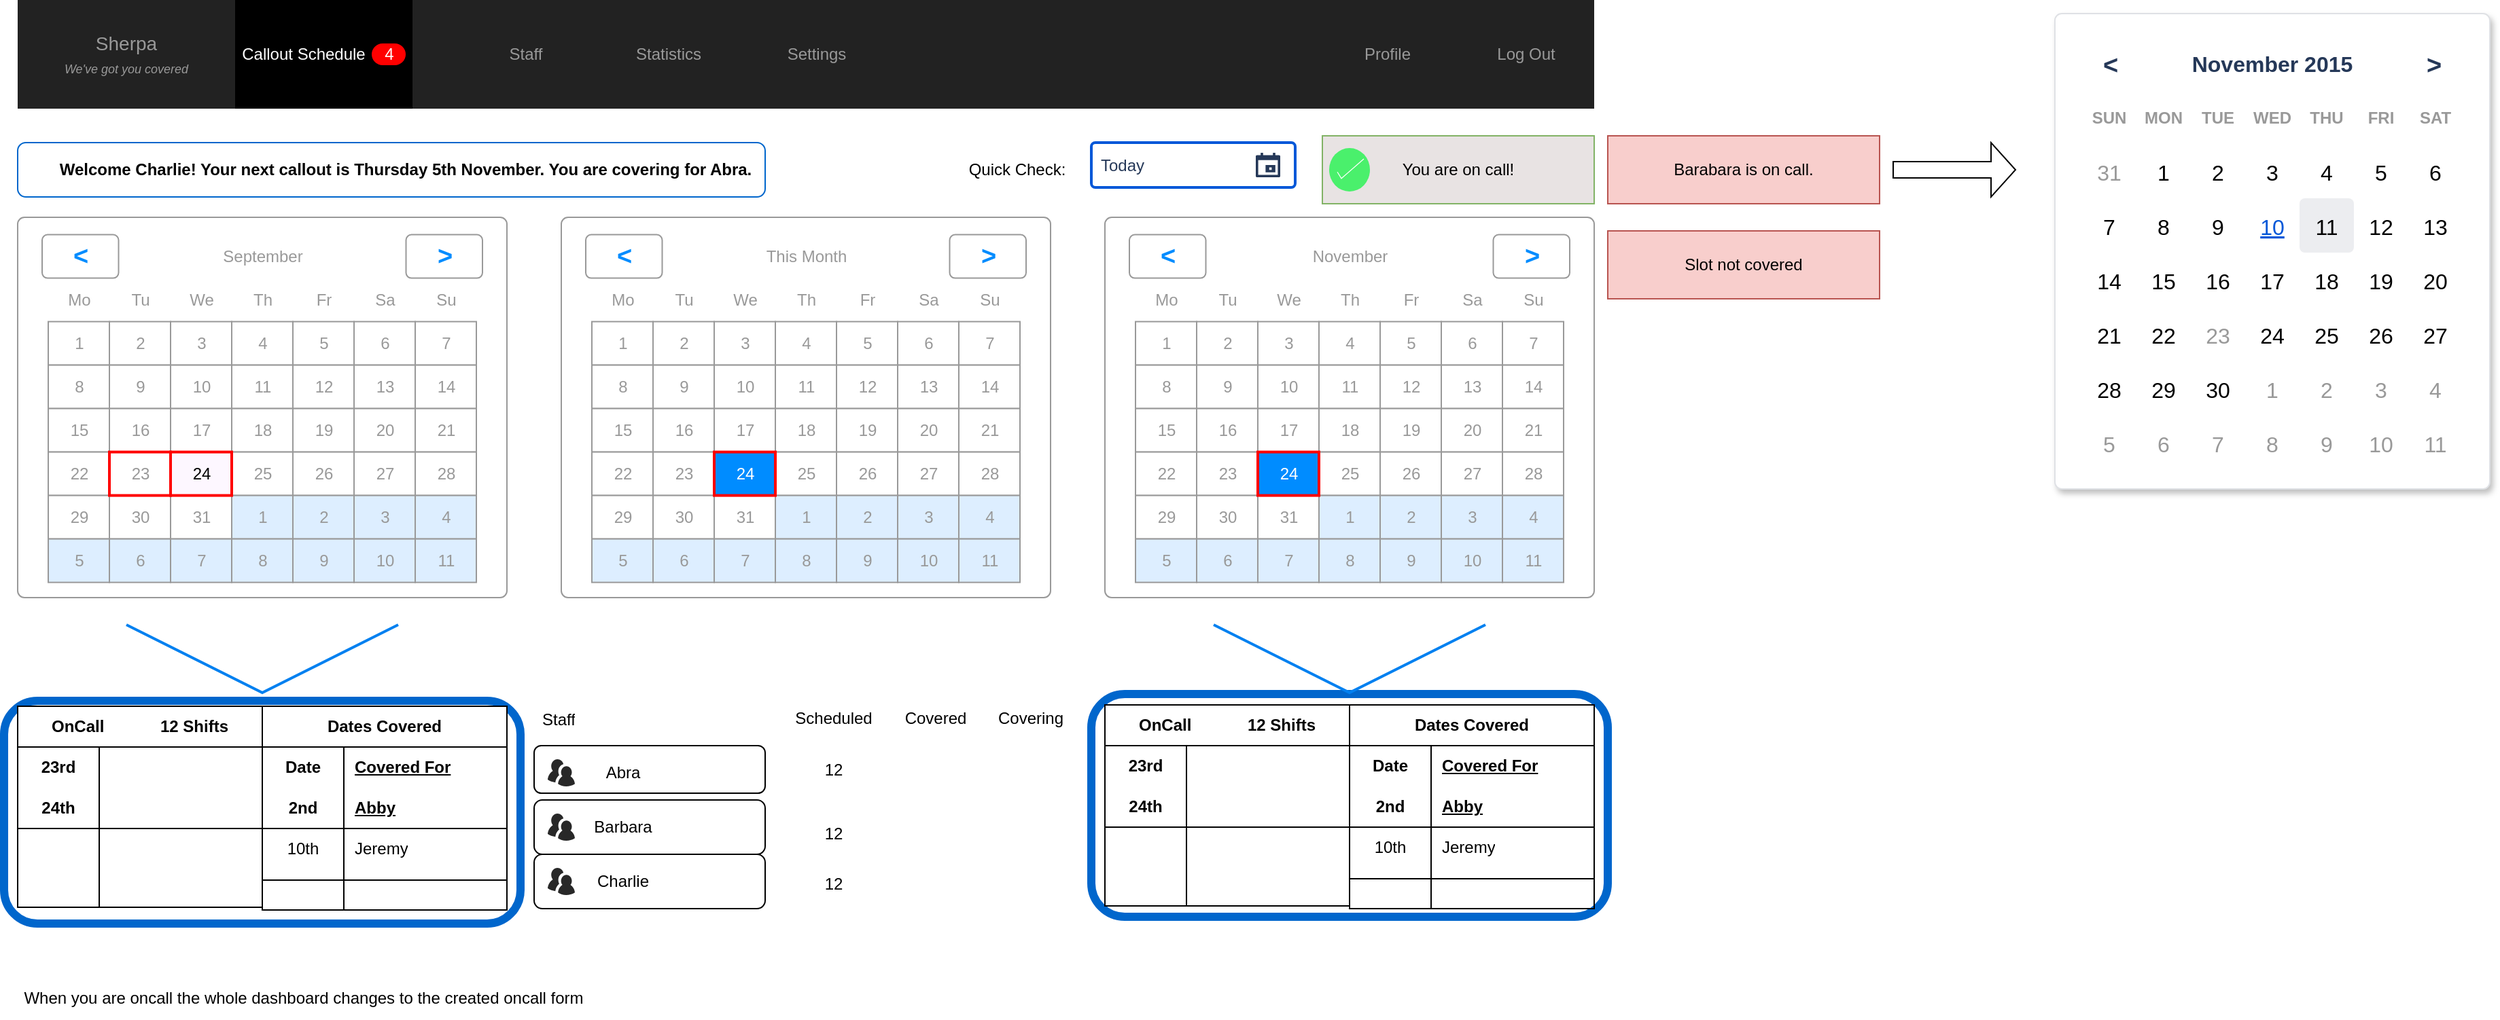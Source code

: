 <mxfile version="21.6.1" type="github" pages="2">
  <diagram name="Home" id="c9db0220-8083-56f3-ca83-edcdcd058819">
    <mxGraphModel dx="1434" dy="907" grid="1" gridSize="10" guides="1" tooltips="1" connect="1" arrows="1" fold="1" page="1" pageScale="1.5" pageWidth="826" pageHeight="1169" background="none" math="0" shadow="0">
      <root>
        <mxCell id="0" style=";html=1;" />
        <mxCell id="1" style=";html=1;" parent="0" />
        <mxCell id="nvD61MG68NO_hjp8TIk3-283" value="" style="rounded=1;whiteSpace=wrap;html=1;strokeColor=#0066CC;" vertex="1" parent="1">
          <mxGeometry x="40" y="145" width="550" height="40" as="geometry" />
        </mxCell>
        <mxCell id="nvD61MG68NO_hjp8TIk3-282" value="" style="rounded=1;whiteSpace=wrap;html=1;strokeColor=#0066CC;strokeWidth=6;" vertex="1" parent="1">
          <mxGeometry x="830" y="551" width="380" height="164" as="geometry" />
        </mxCell>
        <mxCell id="nvD61MG68NO_hjp8TIk3-281" value="" style="rounded=1;whiteSpace=wrap;html=1;strokeColor=#0066CC;strokeWidth=6;" vertex="1" parent="1">
          <mxGeometry x="30" y="556" width="380" height="164" as="geometry" />
        </mxCell>
        <mxCell id="nvD61MG68NO_hjp8TIk3-244" value="" style="rounded=1;whiteSpace=wrap;html=1;" vertex="1" parent="1">
          <mxGeometry x="420" y="669" width="170" height="40" as="geometry" />
        </mxCell>
        <mxCell id="nvD61MG68NO_hjp8TIk3-243" value="" style="rounded=1;whiteSpace=wrap;html=1;" vertex="1" parent="1">
          <mxGeometry x="420" y="629" width="170" height="40" as="geometry" />
        </mxCell>
        <mxCell id="nvD61MG68NO_hjp8TIk3-242" value="" style="rounded=1;whiteSpace=wrap;html=1;" vertex="1" parent="1">
          <mxGeometry x="420" y="589" width="170" height="35" as="geometry" />
        </mxCell>
        <mxCell id="3d76a8aef4d5c911-1" value="" style="html=1;shadow=0;dashed=0;shape=mxgraph.bootstrap.rect;fillColor=#222222;strokeColor=none;whiteSpace=wrap;rounded=0;fontSize=12;fontColor=#000000;align=center;" parent="1" vertex="1">
          <mxGeometry x="40" y="40" width="1160" height="80" as="geometry" />
        </mxCell>
        <mxCell id="3d76a8aef4d5c911-2" value="Sherpa&lt;br&gt;&lt;i&gt;&lt;font style=&quot;font-size: 9px;&quot;&gt;We&#39;ve got you covered&lt;/font&gt;&lt;/i&gt;" style="html=1;shadow=0;dashed=0;fillColor=none;strokeColor=none;shape=mxgraph.bootstrap.rect;fontColor=#999999;fontSize=14;whiteSpace=wrap;" parent="3d76a8aef4d5c911-1" vertex="1">
          <mxGeometry width="160" height="80" as="geometry" />
        </mxCell>
        <mxCell id="3d76a8aef4d5c911-7" value="Statistics" style="html=1;shadow=0;dashed=0;fillColor=none;strokeColor=none;shape=mxgraph.bootstrap.rect;fontColor=#999999;whiteSpace=wrap;" parent="3d76a8aef4d5c911-1" vertex="1">
          <mxGeometry x="421.003" width="116" height="80" as="geometry" />
        </mxCell>
        <mxCell id="3d76a8aef4d5c911-8" value="Settings" style="html=1;shadow=0;dashed=0;fillColor=none;strokeColor=none;shape=mxgraph.bootstrap.rect;fontColor=#999999;whiteSpace=wrap;" parent="3d76a8aef4d5c911-1" vertex="1">
          <mxGeometry x="537.003" width="101.5" height="80" as="geometry" />
        </mxCell>
        <mxCell id="3d76a8aef4d5c911-9" value="Profile" style="html=1;shadow=0;dashed=0;fillColor=none;strokeColor=none;shape=mxgraph.bootstrap.rect;fontColor=#999999;whiteSpace=wrap;" parent="3d76a8aef4d5c911-1" vertex="1">
          <mxGeometry x="957" width="101.5" height="80" as="geometry" />
        </mxCell>
        <mxCell id="3d76a8aef4d5c911-10" value="Log Out" style="html=1;shadow=0;dashed=0;fillColor=none;strokeColor=none;shape=mxgraph.bootstrap.rect;fontColor=#999999;whiteSpace=wrap;" parent="3d76a8aef4d5c911-1" vertex="1">
          <mxGeometry x="1058.5" width="101.5" height="80" as="geometry" />
        </mxCell>
        <mxCell id="nvD61MG68NO_hjp8TIk3-54" value="Callout Schedule" style="html=1;shadow=0;dashed=0;shape=mxgraph.bootstrap.rect;fillColor=#000000;strokeColor=none;fontColor=#ffffff;spacingRight=30;whiteSpace=wrap;" vertex="1" parent="3d76a8aef4d5c911-1">
          <mxGeometry x="160.003" width="130.5" height="80" as="geometry" />
        </mxCell>
        <mxCell id="nvD61MG68NO_hjp8TIk3-55" value="4" style="html=1;shadow=0;dashed=0;shape=mxgraph.bootstrap.rrect;rSize=8;fillColor=#ff0000;strokeColor=none;fontColor=#ffffff;whiteSpace=wrap;" vertex="1" parent="nvD61MG68NO_hjp8TIk3-54">
          <mxGeometry x="1" y="0.5" width="25" height="16" relative="1" as="geometry">
            <mxPoint x="-30" y="-8" as="offset" />
          </mxGeometry>
        </mxCell>
        <mxCell id="nvD61MG68NO_hjp8TIk3-56" value="Staff" style="html=1;shadow=0;dashed=0;fillColor=none;strokeColor=none;shape=mxgraph.bootstrap.rect;fontColor=#999999;whiteSpace=wrap;" vertex="1" parent="3d76a8aef4d5c911-1">
          <mxGeometry x="316.351" width="116" height="80" as="geometry" />
        </mxCell>
        <mxCell id="nvD61MG68NO_hjp8TIk3-57" value="" style="strokeWidth=1;shadow=0;dashed=0;align=center;html=1;shape=mxgraph.mockup.forms.rrect;rSize=5;strokeColor=#999999;fillColor=#ffffff;" vertex="1" parent="1">
          <mxGeometry x="40" y="200" width="360" height="280" as="geometry" />
        </mxCell>
        <mxCell id="nvD61MG68NO_hjp8TIk3-58" value="September" style="strokeWidth=1;shadow=0;dashed=0;align=center;html=1;shape=mxgraph.mockup.forms.anchor;fontColor=#999999;" vertex="1" parent="nvD61MG68NO_hjp8TIk3-57">
          <mxGeometry x="67.5" y="12.8" width="225.0" height="32.0" as="geometry" />
        </mxCell>
        <mxCell id="nvD61MG68NO_hjp8TIk3-59" value="&lt;" style="strokeWidth=1;shadow=0;dashed=0;align=center;html=1;shape=mxgraph.mockup.forms.rrect;rSize=4;strokeColor=#999999;fontColor=#008cff;fontSize=19;fontStyle=1;" vertex="1" parent="nvD61MG68NO_hjp8TIk3-57">
          <mxGeometry x="18" y="12.8" width="56.25" height="32.0" as="geometry" />
        </mxCell>
        <mxCell id="nvD61MG68NO_hjp8TIk3-60" value="&gt;" style="strokeWidth=1;shadow=0;dashed=0;align=center;html=1;shape=mxgraph.mockup.forms.rrect;rSize=4;strokeColor=#999999;fontColor=#008cff;fontSize=19;fontStyle=1;" vertex="1" parent="nvD61MG68NO_hjp8TIk3-57">
          <mxGeometry x="285.75" y="12.8" width="56.25" height="32.0" as="geometry" />
        </mxCell>
        <mxCell id="nvD61MG68NO_hjp8TIk3-61" value="Mo" style="strokeWidth=1;shadow=0;dashed=0;align=center;html=1;shape=mxgraph.mockup.forms.anchor;fontColor=#999999;" vertex="1" parent="nvD61MG68NO_hjp8TIk3-57">
          <mxGeometry x="22.5" y="44.8" width="45" height="32.0" as="geometry" />
        </mxCell>
        <mxCell id="nvD61MG68NO_hjp8TIk3-62" value="Tu" style="strokeWidth=1;shadow=0;dashed=0;align=center;html=1;shape=mxgraph.mockup.forms.anchor;fontColor=#999999;" vertex="1" parent="nvD61MG68NO_hjp8TIk3-57">
          <mxGeometry x="67.5" y="44.8" width="45" height="32.0" as="geometry" />
        </mxCell>
        <mxCell id="nvD61MG68NO_hjp8TIk3-63" value="We" style="strokeWidth=1;shadow=0;dashed=0;align=center;html=1;shape=mxgraph.mockup.forms.anchor;fontColor=#999999;" vertex="1" parent="nvD61MG68NO_hjp8TIk3-57">
          <mxGeometry x="112.5" y="44.8" width="45" height="32.0" as="geometry" />
        </mxCell>
        <mxCell id="nvD61MG68NO_hjp8TIk3-64" value="Th" style="strokeWidth=1;shadow=0;dashed=0;align=center;html=1;shape=mxgraph.mockup.forms.anchor;fontColor=#999999;" vertex="1" parent="nvD61MG68NO_hjp8TIk3-57">
          <mxGeometry x="157.5" y="44.8" width="45" height="32.0" as="geometry" />
        </mxCell>
        <mxCell id="nvD61MG68NO_hjp8TIk3-65" value="Fr" style="strokeWidth=1;shadow=0;dashed=0;align=center;html=1;shape=mxgraph.mockup.forms.anchor;fontColor=#999999;" vertex="1" parent="nvD61MG68NO_hjp8TIk3-57">
          <mxGeometry x="202.5" y="44.8" width="45" height="32.0" as="geometry" />
        </mxCell>
        <mxCell id="nvD61MG68NO_hjp8TIk3-66" value="Sa" style="strokeWidth=1;shadow=0;dashed=0;align=center;html=1;shape=mxgraph.mockup.forms.anchor;fontColor=#999999;" vertex="1" parent="nvD61MG68NO_hjp8TIk3-57">
          <mxGeometry x="247.5" y="44.8" width="45" height="32.0" as="geometry" />
        </mxCell>
        <mxCell id="nvD61MG68NO_hjp8TIk3-67" value="Su" style="strokeWidth=1;shadow=0;dashed=0;align=center;html=1;shape=mxgraph.mockup.forms.anchor;fontColor=#999999;" vertex="1" parent="nvD61MG68NO_hjp8TIk3-57">
          <mxGeometry x="292.5" y="44.8" width="45" height="32.0" as="geometry" />
        </mxCell>
        <mxCell id="nvD61MG68NO_hjp8TIk3-68" value="1" style="strokeWidth=1;shadow=0;dashed=0;align=center;html=1;shape=mxgraph.mockup.forms.rrect;rSize=0;strokeColor=#999999;fontColor=#999999;" vertex="1" parent="nvD61MG68NO_hjp8TIk3-57">
          <mxGeometry x="22.5" y="76.8" width="45" height="32.0" as="geometry" />
        </mxCell>
        <mxCell id="nvD61MG68NO_hjp8TIk3-69" value="2" style="strokeWidth=1;shadow=0;dashed=0;align=center;html=1;shape=mxgraph.mockup.forms.rrect;rSize=0;strokeColor=#999999;fontColor=#999999;" vertex="1" parent="nvD61MG68NO_hjp8TIk3-57">
          <mxGeometry x="67.5" y="76.8" width="45" height="32.0" as="geometry" />
        </mxCell>
        <mxCell id="nvD61MG68NO_hjp8TIk3-70" value="3" style="strokeWidth=1;shadow=0;dashed=0;align=center;html=1;shape=mxgraph.mockup.forms.rrect;rSize=0;strokeColor=#999999;fontColor=#999999;" vertex="1" parent="nvD61MG68NO_hjp8TIk3-57">
          <mxGeometry x="112.5" y="76.8" width="45" height="32.0" as="geometry" />
        </mxCell>
        <mxCell id="nvD61MG68NO_hjp8TIk3-71" value="4" style="strokeWidth=1;shadow=0;dashed=0;align=center;html=1;shape=mxgraph.mockup.forms.rrect;rSize=0;strokeColor=#999999;fontColor=#999999;" vertex="1" parent="nvD61MG68NO_hjp8TIk3-57">
          <mxGeometry x="157.5" y="76.8" width="45" height="32.0" as="geometry" />
        </mxCell>
        <mxCell id="nvD61MG68NO_hjp8TIk3-72" value="5" style="strokeWidth=1;shadow=0;dashed=0;align=center;html=1;shape=mxgraph.mockup.forms.rrect;rSize=0;strokeColor=#999999;fontColor=#999999;" vertex="1" parent="nvD61MG68NO_hjp8TIk3-57">
          <mxGeometry x="202.5" y="76.8" width="45" height="32.0" as="geometry" />
        </mxCell>
        <mxCell id="nvD61MG68NO_hjp8TIk3-73" value="6" style="strokeWidth=1;shadow=0;dashed=0;align=center;html=1;shape=mxgraph.mockup.forms.rrect;rSize=0;strokeColor=#999999;fontColor=#999999;" vertex="1" parent="nvD61MG68NO_hjp8TIk3-57">
          <mxGeometry x="247.5" y="76.8" width="45" height="32.0" as="geometry" />
        </mxCell>
        <mxCell id="nvD61MG68NO_hjp8TIk3-74" value="7" style="strokeWidth=1;shadow=0;dashed=0;align=center;html=1;shape=mxgraph.mockup.forms.rrect;rSize=0;strokeColor=#999999;fontColor=#999999;" vertex="1" parent="nvD61MG68NO_hjp8TIk3-57">
          <mxGeometry x="292.5" y="76.8" width="45" height="32.0" as="geometry" />
        </mxCell>
        <mxCell id="nvD61MG68NO_hjp8TIk3-75" value="8" style="strokeWidth=1;shadow=0;dashed=0;align=center;html=1;shape=mxgraph.mockup.forms.rrect;rSize=0;strokeColor=#999999;fontColor=#999999;" vertex="1" parent="nvD61MG68NO_hjp8TIk3-57">
          <mxGeometry x="22.5" y="108.8" width="45" height="32.0" as="geometry" />
        </mxCell>
        <mxCell id="nvD61MG68NO_hjp8TIk3-76" value="9" style="strokeWidth=1;shadow=0;dashed=0;align=center;html=1;shape=mxgraph.mockup.forms.rrect;rSize=0;strokeColor=#999999;fontColor=#999999;" vertex="1" parent="nvD61MG68NO_hjp8TIk3-57">
          <mxGeometry x="67.5" y="108.8" width="45" height="32.0" as="geometry" />
        </mxCell>
        <mxCell id="nvD61MG68NO_hjp8TIk3-77" value="10" style="strokeWidth=1;shadow=0;dashed=0;align=center;html=1;shape=mxgraph.mockup.forms.rrect;rSize=0;strokeColor=#999999;fontColor=#999999;" vertex="1" parent="nvD61MG68NO_hjp8TIk3-57">
          <mxGeometry x="112.5" y="108.8" width="45" height="32.0" as="geometry" />
        </mxCell>
        <mxCell id="nvD61MG68NO_hjp8TIk3-78" value="11" style="strokeWidth=1;shadow=0;dashed=0;align=center;html=1;shape=mxgraph.mockup.forms.rrect;rSize=0;strokeColor=#999999;fontColor=#999999;" vertex="1" parent="nvD61MG68NO_hjp8TIk3-57">
          <mxGeometry x="157.5" y="108.8" width="45" height="32.0" as="geometry" />
        </mxCell>
        <mxCell id="nvD61MG68NO_hjp8TIk3-79" value="12" style="strokeWidth=1;shadow=0;dashed=0;align=center;html=1;shape=mxgraph.mockup.forms.rrect;rSize=0;strokeColor=#999999;fontColor=#999999;" vertex="1" parent="nvD61MG68NO_hjp8TIk3-57">
          <mxGeometry x="202.5" y="108.8" width="45" height="32.0" as="geometry" />
        </mxCell>
        <mxCell id="nvD61MG68NO_hjp8TIk3-80" value="13" style="strokeWidth=1;shadow=0;dashed=0;align=center;html=1;shape=mxgraph.mockup.forms.rrect;rSize=0;strokeColor=#999999;fontColor=#999999;" vertex="1" parent="nvD61MG68NO_hjp8TIk3-57">
          <mxGeometry x="247.5" y="108.8" width="45" height="32.0" as="geometry" />
        </mxCell>
        <mxCell id="nvD61MG68NO_hjp8TIk3-81" value="14" style="strokeWidth=1;shadow=0;dashed=0;align=center;html=1;shape=mxgraph.mockup.forms.rrect;rSize=0;strokeColor=#999999;fontColor=#999999;" vertex="1" parent="nvD61MG68NO_hjp8TIk3-57">
          <mxGeometry x="292.5" y="108.8" width="45" height="32.0" as="geometry" />
        </mxCell>
        <mxCell id="nvD61MG68NO_hjp8TIk3-82" value="15" style="strokeWidth=1;shadow=0;dashed=0;align=center;html=1;shape=mxgraph.mockup.forms.rrect;rSize=0;strokeColor=#999999;fontColor=#999999;" vertex="1" parent="nvD61MG68NO_hjp8TIk3-57">
          <mxGeometry x="22.5" y="140.8" width="45" height="32.0" as="geometry" />
        </mxCell>
        <mxCell id="nvD61MG68NO_hjp8TIk3-83" value="16" style="strokeWidth=1;shadow=0;dashed=0;align=center;html=1;shape=mxgraph.mockup.forms.rrect;rSize=0;strokeColor=#999999;fontColor=#999999;" vertex="1" parent="nvD61MG68NO_hjp8TIk3-57">
          <mxGeometry x="67.5" y="140.8" width="45" height="32.0" as="geometry" />
        </mxCell>
        <mxCell id="nvD61MG68NO_hjp8TIk3-84" value="17" style="strokeWidth=1;shadow=0;dashed=0;align=center;html=1;shape=mxgraph.mockup.forms.rrect;rSize=0;strokeColor=#999999;fontColor=#999999;" vertex="1" parent="nvD61MG68NO_hjp8TIk3-57">
          <mxGeometry x="112.5" y="140.8" width="45" height="32.0" as="geometry" />
        </mxCell>
        <mxCell id="nvD61MG68NO_hjp8TIk3-85" value="18" style="strokeWidth=1;shadow=0;dashed=0;align=center;html=1;shape=mxgraph.mockup.forms.rrect;rSize=0;strokeColor=#999999;fontColor=#999999;" vertex="1" parent="nvD61MG68NO_hjp8TIk3-57">
          <mxGeometry x="157.5" y="140.8" width="45" height="32.0" as="geometry" />
        </mxCell>
        <mxCell id="nvD61MG68NO_hjp8TIk3-86" value="19" style="strokeWidth=1;shadow=0;dashed=0;align=center;html=1;shape=mxgraph.mockup.forms.rrect;rSize=0;strokeColor=#999999;fontColor=#999999;" vertex="1" parent="nvD61MG68NO_hjp8TIk3-57">
          <mxGeometry x="202.5" y="140.8" width="45" height="32.0" as="geometry" />
        </mxCell>
        <mxCell id="nvD61MG68NO_hjp8TIk3-87" value="20" style="strokeWidth=1;shadow=0;dashed=0;align=center;html=1;shape=mxgraph.mockup.forms.rrect;rSize=0;strokeColor=#999999;fontColor=#999999;" vertex="1" parent="nvD61MG68NO_hjp8TIk3-57">
          <mxGeometry x="247.5" y="140.8" width="45" height="32.0" as="geometry" />
        </mxCell>
        <mxCell id="nvD61MG68NO_hjp8TIk3-88" value="21" style="strokeWidth=1;shadow=0;dashed=0;align=center;html=1;shape=mxgraph.mockup.forms.rrect;rSize=0;strokeColor=#999999;fontColor=#999999;" vertex="1" parent="nvD61MG68NO_hjp8TIk3-57">
          <mxGeometry x="292.5" y="140.8" width="45" height="32.0" as="geometry" />
        </mxCell>
        <mxCell id="nvD61MG68NO_hjp8TIk3-89" value="22" style="strokeWidth=1;shadow=0;dashed=0;align=center;html=1;shape=mxgraph.mockup.forms.rrect;rSize=0;strokeColor=#999999;fontColor=#999999;" vertex="1" parent="nvD61MG68NO_hjp8TIk3-57">
          <mxGeometry x="22.5" y="172.8" width="45" height="32.0" as="geometry" />
        </mxCell>
        <mxCell id="nvD61MG68NO_hjp8TIk3-90" value="23" style="strokeWidth=1;shadow=0;dashed=0;align=center;html=1;shape=mxgraph.mockup.forms.rrect;rSize=0;strokeColor=#999999;fontColor=#999999;" vertex="1" parent="nvD61MG68NO_hjp8TIk3-57">
          <mxGeometry x="67.5" y="172.8" width="45" height="32.0" as="geometry" />
        </mxCell>
        <mxCell id="nvD61MG68NO_hjp8TIk3-91" value="25" style="strokeWidth=1;shadow=0;dashed=0;align=center;html=1;shape=mxgraph.mockup.forms.rrect;rSize=0;strokeColor=#999999;fontColor=#999999;" vertex="1" parent="nvD61MG68NO_hjp8TIk3-57">
          <mxGeometry x="157.5" y="172.8" width="45" height="32.0" as="geometry" />
        </mxCell>
        <mxCell id="nvD61MG68NO_hjp8TIk3-92" value="26" style="strokeWidth=1;shadow=0;dashed=0;align=center;html=1;shape=mxgraph.mockup.forms.rrect;rSize=0;strokeColor=#999999;fontColor=#999999;" vertex="1" parent="nvD61MG68NO_hjp8TIk3-57">
          <mxGeometry x="202.5" y="172.8" width="45" height="32.0" as="geometry" />
        </mxCell>
        <mxCell id="nvD61MG68NO_hjp8TIk3-93" value="27" style="strokeWidth=1;shadow=0;dashed=0;align=center;html=1;shape=mxgraph.mockup.forms.rrect;rSize=0;strokeColor=#999999;fontColor=#999999;" vertex="1" parent="nvD61MG68NO_hjp8TIk3-57">
          <mxGeometry x="247.5" y="172.8" width="45" height="32.0" as="geometry" />
        </mxCell>
        <mxCell id="nvD61MG68NO_hjp8TIk3-94" value="28" style="strokeWidth=1;shadow=0;dashed=0;align=center;html=1;shape=mxgraph.mockup.forms.rrect;rSize=0;strokeColor=#999999;fontColor=#999999;" vertex="1" parent="nvD61MG68NO_hjp8TIk3-57">
          <mxGeometry x="292.5" y="172.8" width="45" height="32.0" as="geometry" />
        </mxCell>
        <mxCell id="nvD61MG68NO_hjp8TIk3-95" value="29" style="strokeWidth=1;shadow=0;dashed=0;align=center;html=1;shape=mxgraph.mockup.forms.rrect;rSize=0;strokeColor=#999999;fontColor=#999999;" vertex="1" parent="nvD61MG68NO_hjp8TIk3-57">
          <mxGeometry x="22.5" y="204.8" width="45" height="32.0" as="geometry" />
        </mxCell>
        <mxCell id="nvD61MG68NO_hjp8TIk3-96" value="30" style="strokeWidth=1;shadow=0;dashed=0;align=center;html=1;shape=mxgraph.mockup.forms.rrect;rSize=0;strokeColor=#999999;fontColor=#999999;" vertex="1" parent="nvD61MG68NO_hjp8TIk3-57">
          <mxGeometry x="67.5" y="204.8" width="45" height="32.0" as="geometry" />
        </mxCell>
        <mxCell id="nvD61MG68NO_hjp8TIk3-97" value="31" style="strokeWidth=1;shadow=0;dashed=0;align=center;html=1;shape=mxgraph.mockup.forms.rrect;rSize=0;strokeColor=#999999;fontColor=#999999;" vertex="1" parent="nvD61MG68NO_hjp8TIk3-57">
          <mxGeometry x="112.5" y="204.8" width="45" height="32.0" as="geometry" />
        </mxCell>
        <mxCell id="nvD61MG68NO_hjp8TIk3-98" value="1" style="strokeWidth=1;shadow=0;dashed=0;align=center;html=1;shape=mxgraph.mockup.forms.rrect;rSize=0;strokeColor=#999999;fontColor=#999999;fillColor=#ddeeff;" vertex="1" parent="nvD61MG68NO_hjp8TIk3-57">
          <mxGeometry x="157.5" y="204.8" width="45" height="32.0" as="geometry" />
        </mxCell>
        <mxCell id="nvD61MG68NO_hjp8TIk3-99" value="2" style="strokeWidth=1;shadow=0;dashed=0;align=center;html=1;shape=mxgraph.mockup.forms.rrect;rSize=0;strokeColor=#999999;fontColor=#999999;fillColor=#ddeeff;" vertex="1" parent="nvD61MG68NO_hjp8TIk3-57">
          <mxGeometry x="202.5" y="204.8" width="45" height="32.0" as="geometry" />
        </mxCell>
        <mxCell id="nvD61MG68NO_hjp8TIk3-100" value="3" style="strokeWidth=1;shadow=0;dashed=0;align=center;html=1;shape=mxgraph.mockup.forms.rrect;rSize=0;strokeColor=#999999;fontColor=#999999;fillColor=#ddeeff;" vertex="1" parent="nvD61MG68NO_hjp8TIk3-57">
          <mxGeometry x="247.5" y="204.8" width="45" height="32.0" as="geometry" />
        </mxCell>
        <mxCell id="nvD61MG68NO_hjp8TIk3-101" value="4" style="strokeWidth=1;shadow=0;dashed=0;align=center;html=1;shape=mxgraph.mockup.forms.rrect;rSize=0;strokeColor=#999999;fontColor=#999999;fillColor=#ddeeff;" vertex="1" parent="nvD61MG68NO_hjp8TIk3-57">
          <mxGeometry x="292.5" y="204.8" width="45" height="32.0" as="geometry" />
        </mxCell>
        <mxCell id="nvD61MG68NO_hjp8TIk3-102" value="5" style="strokeWidth=1;shadow=0;dashed=0;align=center;html=1;shape=mxgraph.mockup.forms.rrect;rSize=0;strokeColor=#999999;fontColor=#999999;fillColor=#ddeeff;" vertex="1" parent="nvD61MG68NO_hjp8TIk3-57">
          <mxGeometry x="22.5" y="236.8" width="45" height="32.0" as="geometry" />
        </mxCell>
        <mxCell id="nvD61MG68NO_hjp8TIk3-103" value="6" style="strokeWidth=1;shadow=0;dashed=0;align=center;html=1;shape=mxgraph.mockup.forms.rrect;rSize=0;strokeColor=#999999;fontColor=#999999;fillColor=#ddeeff;" vertex="1" parent="nvD61MG68NO_hjp8TIk3-57">
          <mxGeometry x="67.5" y="236.8" width="45" height="32.0" as="geometry" />
        </mxCell>
        <mxCell id="nvD61MG68NO_hjp8TIk3-104" value="7" style="strokeWidth=1;shadow=0;dashed=0;align=center;html=1;shape=mxgraph.mockup.forms.rrect;rSize=0;strokeColor=#999999;fontColor=#999999;fillColor=#ddeeff;" vertex="1" parent="nvD61MG68NO_hjp8TIk3-57">
          <mxGeometry x="112.5" y="236.8" width="45" height="32.0" as="geometry" />
        </mxCell>
        <mxCell id="nvD61MG68NO_hjp8TIk3-105" value="8" style="strokeWidth=1;shadow=0;dashed=0;align=center;html=1;shape=mxgraph.mockup.forms.rrect;rSize=0;strokeColor=#999999;fontColor=#999999;fillColor=#ddeeff;" vertex="1" parent="nvD61MG68NO_hjp8TIk3-57">
          <mxGeometry x="157.5" y="236.8" width="45" height="32.0" as="geometry" />
        </mxCell>
        <mxCell id="nvD61MG68NO_hjp8TIk3-106" value="9" style="strokeWidth=1;shadow=0;dashed=0;align=center;html=1;shape=mxgraph.mockup.forms.rrect;rSize=0;strokeColor=#999999;fontColor=#999999;fillColor=#ddeeff;" vertex="1" parent="nvD61MG68NO_hjp8TIk3-57">
          <mxGeometry x="202.5" y="236.8" width="45" height="32.0" as="geometry" />
        </mxCell>
        <mxCell id="nvD61MG68NO_hjp8TIk3-107" value="10" style="strokeWidth=1;shadow=0;dashed=0;align=center;html=1;shape=mxgraph.mockup.forms.rrect;rSize=0;strokeColor=#999999;fontColor=#999999;fillColor=#ddeeff;" vertex="1" parent="nvD61MG68NO_hjp8TIk3-57">
          <mxGeometry x="247.5" y="236.8" width="45" height="32.0" as="geometry" />
        </mxCell>
        <mxCell id="nvD61MG68NO_hjp8TIk3-108" value="11" style="strokeWidth=1;shadow=0;dashed=0;align=center;html=1;shape=mxgraph.mockup.forms.rrect;rSize=0;strokeColor=#999999;fontColor=#999999;fillColor=#ddeeff;" vertex="1" parent="nvD61MG68NO_hjp8TIk3-57">
          <mxGeometry x="292.5" y="236.8" width="45" height="32.0" as="geometry" />
        </mxCell>
        <mxCell id="nvD61MG68NO_hjp8TIk3-109" value="24" style="strokeWidth=1;shadow=0;dashed=0;align=center;html=1;shape=mxgraph.mockup.forms.rrect;rSize=0;strokeColor=#ff0000;fontColor=#000000;strokeWidth=2;fillColor=#FDF7FF;" vertex="1" parent="nvD61MG68NO_hjp8TIk3-57">
          <mxGeometry x="112.5" y="172.8" width="45" height="32.0" as="geometry" />
        </mxCell>
        <mxCell id="nvD61MG68NO_hjp8TIk3-233" value="" style="strokeWidth=1;shadow=0;dashed=0;align=center;html=1;shape=mxgraph.mockup.forms.rrect;rSize=0;strokeColor=#ff0000;fontColor=#000000;strokeWidth=2;fillColor=none;gradientColor=none;" vertex="1" parent="nvD61MG68NO_hjp8TIk3-57">
          <mxGeometry x="67.5" y="172.8" width="45" height="32.0" as="geometry" />
        </mxCell>
        <mxCell id="nvD61MG68NO_hjp8TIk3-1" value="" style="strokeWidth=1;shadow=0;dashed=0;align=center;html=1;shape=mxgraph.mockup.forms.rrect;rSize=5;strokeColor=#999999;fillColor=#ffffff;" vertex="1" parent="1">
          <mxGeometry x="440" y="200" width="360" height="280" as="geometry" />
        </mxCell>
        <mxCell id="nvD61MG68NO_hjp8TIk3-2" value="This Month" style="strokeWidth=1;shadow=0;dashed=0;align=center;html=1;shape=mxgraph.mockup.forms.anchor;fontColor=#999999;" vertex="1" parent="nvD61MG68NO_hjp8TIk3-1">
          <mxGeometry x="67.5" y="12.8" width="225.0" height="32.0" as="geometry" />
        </mxCell>
        <mxCell id="nvD61MG68NO_hjp8TIk3-3" value="&lt;" style="strokeWidth=1;shadow=0;dashed=0;align=center;html=1;shape=mxgraph.mockup.forms.rrect;rSize=4;strokeColor=#999999;fontColor=#008cff;fontSize=19;fontStyle=1;" vertex="1" parent="nvD61MG68NO_hjp8TIk3-1">
          <mxGeometry x="18" y="12.8" width="56.25" height="32.0" as="geometry" />
        </mxCell>
        <mxCell id="nvD61MG68NO_hjp8TIk3-4" value="&gt;" style="strokeWidth=1;shadow=0;dashed=0;align=center;html=1;shape=mxgraph.mockup.forms.rrect;rSize=4;strokeColor=#999999;fontColor=#008cff;fontSize=19;fontStyle=1;" vertex="1" parent="nvD61MG68NO_hjp8TIk3-1">
          <mxGeometry x="285.75" y="12.8" width="56.25" height="32.0" as="geometry" />
        </mxCell>
        <mxCell id="nvD61MG68NO_hjp8TIk3-5" value="Mo" style="strokeWidth=1;shadow=0;dashed=0;align=center;html=1;shape=mxgraph.mockup.forms.anchor;fontColor=#999999;" vertex="1" parent="nvD61MG68NO_hjp8TIk3-1">
          <mxGeometry x="22.5" y="44.8" width="45" height="32.0" as="geometry" />
        </mxCell>
        <mxCell id="nvD61MG68NO_hjp8TIk3-6" value="Tu" style="strokeWidth=1;shadow=0;dashed=0;align=center;html=1;shape=mxgraph.mockup.forms.anchor;fontColor=#999999;" vertex="1" parent="nvD61MG68NO_hjp8TIk3-1">
          <mxGeometry x="67.5" y="44.8" width="45" height="32.0" as="geometry" />
        </mxCell>
        <mxCell id="nvD61MG68NO_hjp8TIk3-7" value="We" style="strokeWidth=1;shadow=0;dashed=0;align=center;html=1;shape=mxgraph.mockup.forms.anchor;fontColor=#999999;" vertex="1" parent="nvD61MG68NO_hjp8TIk3-1">
          <mxGeometry x="112.5" y="44.8" width="45" height="32.0" as="geometry" />
        </mxCell>
        <mxCell id="nvD61MG68NO_hjp8TIk3-8" value="Th" style="strokeWidth=1;shadow=0;dashed=0;align=center;html=1;shape=mxgraph.mockup.forms.anchor;fontColor=#999999;" vertex="1" parent="nvD61MG68NO_hjp8TIk3-1">
          <mxGeometry x="157.5" y="44.8" width="45" height="32.0" as="geometry" />
        </mxCell>
        <mxCell id="nvD61MG68NO_hjp8TIk3-9" value="Fr" style="strokeWidth=1;shadow=0;dashed=0;align=center;html=1;shape=mxgraph.mockup.forms.anchor;fontColor=#999999;" vertex="1" parent="nvD61MG68NO_hjp8TIk3-1">
          <mxGeometry x="202.5" y="44.8" width="45" height="32.0" as="geometry" />
        </mxCell>
        <mxCell id="nvD61MG68NO_hjp8TIk3-10" value="Sa" style="strokeWidth=1;shadow=0;dashed=0;align=center;html=1;shape=mxgraph.mockup.forms.anchor;fontColor=#999999;" vertex="1" parent="nvD61MG68NO_hjp8TIk3-1">
          <mxGeometry x="247.5" y="44.8" width="45" height="32.0" as="geometry" />
        </mxCell>
        <mxCell id="nvD61MG68NO_hjp8TIk3-11" value="Su" style="strokeWidth=1;shadow=0;dashed=0;align=center;html=1;shape=mxgraph.mockup.forms.anchor;fontColor=#999999;" vertex="1" parent="nvD61MG68NO_hjp8TIk3-1">
          <mxGeometry x="292.5" y="44.8" width="45" height="32.0" as="geometry" />
        </mxCell>
        <mxCell id="nvD61MG68NO_hjp8TIk3-12" value="1" style="strokeWidth=1;shadow=0;dashed=0;align=center;html=1;shape=mxgraph.mockup.forms.rrect;rSize=0;strokeColor=#999999;fontColor=#999999;" vertex="1" parent="nvD61MG68NO_hjp8TIk3-1">
          <mxGeometry x="22.5" y="76.8" width="45" height="32.0" as="geometry" />
        </mxCell>
        <mxCell id="nvD61MG68NO_hjp8TIk3-13" value="2" style="strokeWidth=1;shadow=0;dashed=0;align=center;html=1;shape=mxgraph.mockup.forms.rrect;rSize=0;strokeColor=#999999;fontColor=#999999;" vertex="1" parent="nvD61MG68NO_hjp8TIk3-1">
          <mxGeometry x="67.5" y="76.8" width="45" height="32.0" as="geometry" />
        </mxCell>
        <mxCell id="nvD61MG68NO_hjp8TIk3-14" value="3" style="strokeWidth=1;shadow=0;dashed=0;align=center;html=1;shape=mxgraph.mockup.forms.rrect;rSize=0;strokeColor=#999999;fontColor=#999999;" vertex="1" parent="nvD61MG68NO_hjp8TIk3-1">
          <mxGeometry x="112.5" y="76.8" width="45" height="32.0" as="geometry" />
        </mxCell>
        <mxCell id="nvD61MG68NO_hjp8TIk3-15" value="4" style="strokeWidth=1;shadow=0;dashed=0;align=center;html=1;shape=mxgraph.mockup.forms.rrect;rSize=0;strokeColor=#999999;fontColor=#999999;" vertex="1" parent="nvD61MG68NO_hjp8TIk3-1">
          <mxGeometry x="157.5" y="76.8" width="45" height="32.0" as="geometry" />
        </mxCell>
        <mxCell id="nvD61MG68NO_hjp8TIk3-16" value="5" style="strokeWidth=1;shadow=0;dashed=0;align=center;html=1;shape=mxgraph.mockup.forms.rrect;rSize=0;strokeColor=#999999;fontColor=#999999;" vertex="1" parent="nvD61MG68NO_hjp8TIk3-1">
          <mxGeometry x="202.5" y="76.8" width="45" height="32.0" as="geometry" />
        </mxCell>
        <mxCell id="nvD61MG68NO_hjp8TIk3-17" value="6" style="strokeWidth=1;shadow=0;dashed=0;align=center;html=1;shape=mxgraph.mockup.forms.rrect;rSize=0;strokeColor=#999999;fontColor=#999999;" vertex="1" parent="nvD61MG68NO_hjp8TIk3-1">
          <mxGeometry x="247.5" y="76.8" width="45" height="32.0" as="geometry" />
        </mxCell>
        <mxCell id="nvD61MG68NO_hjp8TIk3-18" value="7" style="strokeWidth=1;shadow=0;dashed=0;align=center;html=1;shape=mxgraph.mockup.forms.rrect;rSize=0;strokeColor=#999999;fontColor=#999999;" vertex="1" parent="nvD61MG68NO_hjp8TIk3-1">
          <mxGeometry x="292.5" y="76.8" width="45" height="32.0" as="geometry" />
        </mxCell>
        <mxCell id="nvD61MG68NO_hjp8TIk3-19" value="8" style="strokeWidth=1;shadow=0;dashed=0;align=center;html=1;shape=mxgraph.mockup.forms.rrect;rSize=0;strokeColor=#999999;fontColor=#999999;" vertex="1" parent="nvD61MG68NO_hjp8TIk3-1">
          <mxGeometry x="22.5" y="108.8" width="45" height="32.0" as="geometry" />
        </mxCell>
        <mxCell id="nvD61MG68NO_hjp8TIk3-20" value="9" style="strokeWidth=1;shadow=0;dashed=0;align=center;html=1;shape=mxgraph.mockup.forms.rrect;rSize=0;strokeColor=#999999;fontColor=#999999;" vertex="1" parent="nvD61MG68NO_hjp8TIk3-1">
          <mxGeometry x="67.5" y="108.8" width="45" height="32.0" as="geometry" />
        </mxCell>
        <mxCell id="nvD61MG68NO_hjp8TIk3-21" value="10" style="strokeWidth=1;shadow=0;dashed=0;align=center;html=1;shape=mxgraph.mockup.forms.rrect;rSize=0;strokeColor=#999999;fontColor=#999999;" vertex="1" parent="nvD61MG68NO_hjp8TIk3-1">
          <mxGeometry x="112.5" y="108.8" width="45" height="32.0" as="geometry" />
        </mxCell>
        <mxCell id="nvD61MG68NO_hjp8TIk3-22" value="11" style="strokeWidth=1;shadow=0;dashed=0;align=center;html=1;shape=mxgraph.mockup.forms.rrect;rSize=0;strokeColor=#999999;fontColor=#999999;" vertex="1" parent="nvD61MG68NO_hjp8TIk3-1">
          <mxGeometry x="157.5" y="108.8" width="45" height="32.0" as="geometry" />
        </mxCell>
        <mxCell id="nvD61MG68NO_hjp8TIk3-23" value="12" style="strokeWidth=1;shadow=0;dashed=0;align=center;html=1;shape=mxgraph.mockup.forms.rrect;rSize=0;strokeColor=#999999;fontColor=#999999;" vertex="1" parent="nvD61MG68NO_hjp8TIk3-1">
          <mxGeometry x="202.5" y="108.8" width="45" height="32.0" as="geometry" />
        </mxCell>
        <mxCell id="nvD61MG68NO_hjp8TIk3-24" value="13" style="strokeWidth=1;shadow=0;dashed=0;align=center;html=1;shape=mxgraph.mockup.forms.rrect;rSize=0;strokeColor=#999999;fontColor=#999999;" vertex="1" parent="nvD61MG68NO_hjp8TIk3-1">
          <mxGeometry x="247.5" y="108.8" width="45" height="32.0" as="geometry" />
        </mxCell>
        <mxCell id="nvD61MG68NO_hjp8TIk3-25" value="14" style="strokeWidth=1;shadow=0;dashed=0;align=center;html=1;shape=mxgraph.mockup.forms.rrect;rSize=0;strokeColor=#999999;fontColor=#999999;" vertex="1" parent="nvD61MG68NO_hjp8TIk3-1">
          <mxGeometry x="292.5" y="108.8" width="45" height="32.0" as="geometry" />
        </mxCell>
        <mxCell id="nvD61MG68NO_hjp8TIk3-26" value="15" style="strokeWidth=1;shadow=0;dashed=0;align=center;html=1;shape=mxgraph.mockup.forms.rrect;rSize=0;strokeColor=#999999;fontColor=#999999;" vertex="1" parent="nvD61MG68NO_hjp8TIk3-1">
          <mxGeometry x="22.5" y="140.8" width="45" height="32.0" as="geometry" />
        </mxCell>
        <mxCell id="nvD61MG68NO_hjp8TIk3-27" value="16" style="strokeWidth=1;shadow=0;dashed=0;align=center;html=1;shape=mxgraph.mockup.forms.rrect;rSize=0;strokeColor=#999999;fontColor=#999999;" vertex="1" parent="nvD61MG68NO_hjp8TIk3-1">
          <mxGeometry x="67.5" y="140.8" width="45" height="32.0" as="geometry" />
        </mxCell>
        <mxCell id="nvD61MG68NO_hjp8TIk3-28" value="17" style="strokeWidth=1;shadow=0;dashed=0;align=center;html=1;shape=mxgraph.mockup.forms.rrect;rSize=0;strokeColor=#999999;fontColor=#999999;" vertex="1" parent="nvD61MG68NO_hjp8TIk3-1">
          <mxGeometry x="112.5" y="140.8" width="45" height="32.0" as="geometry" />
        </mxCell>
        <mxCell id="nvD61MG68NO_hjp8TIk3-29" value="18" style="strokeWidth=1;shadow=0;dashed=0;align=center;html=1;shape=mxgraph.mockup.forms.rrect;rSize=0;strokeColor=#999999;fontColor=#999999;" vertex="1" parent="nvD61MG68NO_hjp8TIk3-1">
          <mxGeometry x="157.5" y="140.8" width="45" height="32.0" as="geometry" />
        </mxCell>
        <mxCell id="nvD61MG68NO_hjp8TIk3-30" value="19" style="strokeWidth=1;shadow=0;dashed=0;align=center;html=1;shape=mxgraph.mockup.forms.rrect;rSize=0;strokeColor=#999999;fontColor=#999999;" vertex="1" parent="nvD61MG68NO_hjp8TIk3-1">
          <mxGeometry x="202.5" y="140.8" width="45" height="32.0" as="geometry" />
        </mxCell>
        <mxCell id="nvD61MG68NO_hjp8TIk3-31" value="20" style="strokeWidth=1;shadow=0;dashed=0;align=center;html=1;shape=mxgraph.mockup.forms.rrect;rSize=0;strokeColor=#999999;fontColor=#999999;" vertex="1" parent="nvD61MG68NO_hjp8TIk3-1">
          <mxGeometry x="247.5" y="140.8" width="45" height="32.0" as="geometry" />
        </mxCell>
        <mxCell id="nvD61MG68NO_hjp8TIk3-32" value="21" style="strokeWidth=1;shadow=0;dashed=0;align=center;html=1;shape=mxgraph.mockup.forms.rrect;rSize=0;strokeColor=#999999;fontColor=#999999;" vertex="1" parent="nvD61MG68NO_hjp8TIk3-1">
          <mxGeometry x="292.5" y="140.8" width="45" height="32.0" as="geometry" />
        </mxCell>
        <mxCell id="nvD61MG68NO_hjp8TIk3-33" value="22" style="strokeWidth=1;shadow=0;dashed=0;align=center;html=1;shape=mxgraph.mockup.forms.rrect;rSize=0;strokeColor=#999999;fontColor=#999999;" vertex="1" parent="nvD61MG68NO_hjp8TIk3-1">
          <mxGeometry x="22.5" y="172.8" width="45" height="32.0" as="geometry" />
        </mxCell>
        <mxCell id="nvD61MG68NO_hjp8TIk3-34" value="23" style="strokeWidth=1;shadow=0;dashed=0;align=center;html=1;shape=mxgraph.mockup.forms.rrect;rSize=0;strokeColor=#999999;fontColor=#999999;" vertex="1" parent="nvD61MG68NO_hjp8TIk3-1">
          <mxGeometry x="67.5" y="172.8" width="45" height="32.0" as="geometry" />
        </mxCell>
        <mxCell id="nvD61MG68NO_hjp8TIk3-35" value="25" style="strokeWidth=1;shadow=0;dashed=0;align=center;html=1;shape=mxgraph.mockup.forms.rrect;rSize=0;strokeColor=#999999;fontColor=#999999;" vertex="1" parent="nvD61MG68NO_hjp8TIk3-1">
          <mxGeometry x="157.5" y="172.8" width="45" height="32.0" as="geometry" />
        </mxCell>
        <mxCell id="nvD61MG68NO_hjp8TIk3-36" value="26" style="strokeWidth=1;shadow=0;dashed=0;align=center;html=1;shape=mxgraph.mockup.forms.rrect;rSize=0;strokeColor=#999999;fontColor=#999999;" vertex="1" parent="nvD61MG68NO_hjp8TIk3-1">
          <mxGeometry x="202.5" y="172.8" width="45" height="32.0" as="geometry" />
        </mxCell>
        <mxCell id="nvD61MG68NO_hjp8TIk3-37" value="27" style="strokeWidth=1;shadow=0;dashed=0;align=center;html=1;shape=mxgraph.mockup.forms.rrect;rSize=0;strokeColor=#999999;fontColor=#999999;" vertex="1" parent="nvD61MG68NO_hjp8TIk3-1">
          <mxGeometry x="247.5" y="172.8" width="45" height="32.0" as="geometry" />
        </mxCell>
        <mxCell id="nvD61MG68NO_hjp8TIk3-38" value="28" style="strokeWidth=1;shadow=0;dashed=0;align=center;html=1;shape=mxgraph.mockup.forms.rrect;rSize=0;strokeColor=#999999;fontColor=#999999;" vertex="1" parent="nvD61MG68NO_hjp8TIk3-1">
          <mxGeometry x="292.5" y="172.8" width="45" height="32.0" as="geometry" />
        </mxCell>
        <mxCell id="nvD61MG68NO_hjp8TIk3-39" value="29" style="strokeWidth=1;shadow=0;dashed=0;align=center;html=1;shape=mxgraph.mockup.forms.rrect;rSize=0;strokeColor=#999999;fontColor=#999999;" vertex="1" parent="nvD61MG68NO_hjp8TIk3-1">
          <mxGeometry x="22.5" y="204.8" width="45" height="32.0" as="geometry" />
        </mxCell>
        <mxCell id="nvD61MG68NO_hjp8TIk3-40" value="30" style="strokeWidth=1;shadow=0;dashed=0;align=center;html=1;shape=mxgraph.mockup.forms.rrect;rSize=0;strokeColor=#999999;fontColor=#999999;" vertex="1" parent="nvD61MG68NO_hjp8TIk3-1">
          <mxGeometry x="67.5" y="204.8" width="45" height="32.0" as="geometry" />
        </mxCell>
        <mxCell id="nvD61MG68NO_hjp8TIk3-41" value="31" style="strokeWidth=1;shadow=0;dashed=0;align=center;html=1;shape=mxgraph.mockup.forms.rrect;rSize=0;strokeColor=#999999;fontColor=#999999;" vertex="1" parent="nvD61MG68NO_hjp8TIk3-1">
          <mxGeometry x="112.5" y="204.8" width="45" height="32.0" as="geometry" />
        </mxCell>
        <mxCell id="nvD61MG68NO_hjp8TIk3-42" value="1" style="strokeWidth=1;shadow=0;dashed=0;align=center;html=1;shape=mxgraph.mockup.forms.rrect;rSize=0;strokeColor=#999999;fontColor=#999999;fillColor=#ddeeff;" vertex="1" parent="nvD61MG68NO_hjp8TIk3-1">
          <mxGeometry x="157.5" y="204.8" width="45" height="32.0" as="geometry" />
        </mxCell>
        <mxCell id="nvD61MG68NO_hjp8TIk3-43" value="2" style="strokeWidth=1;shadow=0;dashed=0;align=center;html=1;shape=mxgraph.mockup.forms.rrect;rSize=0;strokeColor=#999999;fontColor=#999999;fillColor=#ddeeff;" vertex="1" parent="nvD61MG68NO_hjp8TIk3-1">
          <mxGeometry x="202.5" y="204.8" width="45" height="32.0" as="geometry" />
        </mxCell>
        <mxCell id="nvD61MG68NO_hjp8TIk3-44" value="3" style="strokeWidth=1;shadow=0;dashed=0;align=center;html=1;shape=mxgraph.mockup.forms.rrect;rSize=0;strokeColor=#999999;fontColor=#999999;fillColor=#ddeeff;" vertex="1" parent="nvD61MG68NO_hjp8TIk3-1">
          <mxGeometry x="247.5" y="204.8" width="45" height="32.0" as="geometry" />
        </mxCell>
        <mxCell id="nvD61MG68NO_hjp8TIk3-45" value="4" style="strokeWidth=1;shadow=0;dashed=0;align=center;html=1;shape=mxgraph.mockup.forms.rrect;rSize=0;strokeColor=#999999;fontColor=#999999;fillColor=#ddeeff;" vertex="1" parent="nvD61MG68NO_hjp8TIk3-1">
          <mxGeometry x="292.5" y="204.8" width="45" height="32.0" as="geometry" />
        </mxCell>
        <mxCell id="nvD61MG68NO_hjp8TIk3-46" value="5" style="strokeWidth=1;shadow=0;dashed=0;align=center;html=1;shape=mxgraph.mockup.forms.rrect;rSize=0;strokeColor=#999999;fontColor=#999999;fillColor=#ddeeff;" vertex="1" parent="nvD61MG68NO_hjp8TIk3-1">
          <mxGeometry x="22.5" y="236.8" width="45" height="32.0" as="geometry" />
        </mxCell>
        <mxCell id="nvD61MG68NO_hjp8TIk3-47" value="6" style="strokeWidth=1;shadow=0;dashed=0;align=center;html=1;shape=mxgraph.mockup.forms.rrect;rSize=0;strokeColor=#999999;fontColor=#999999;fillColor=#ddeeff;" vertex="1" parent="nvD61MG68NO_hjp8TIk3-1">
          <mxGeometry x="67.5" y="236.8" width="45" height="32.0" as="geometry" />
        </mxCell>
        <mxCell id="nvD61MG68NO_hjp8TIk3-48" value="7" style="strokeWidth=1;shadow=0;dashed=0;align=center;html=1;shape=mxgraph.mockup.forms.rrect;rSize=0;strokeColor=#999999;fontColor=#999999;fillColor=#ddeeff;" vertex="1" parent="nvD61MG68NO_hjp8TIk3-1">
          <mxGeometry x="112.5" y="236.8" width="45" height="32.0" as="geometry" />
        </mxCell>
        <mxCell id="nvD61MG68NO_hjp8TIk3-49" value="8" style="strokeWidth=1;shadow=0;dashed=0;align=center;html=1;shape=mxgraph.mockup.forms.rrect;rSize=0;strokeColor=#999999;fontColor=#999999;fillColor=#ddeeff;" vertex="1" parent="nvD61MG68NO_hjp8TIk3-1">
          <mxGeometry x="157.5" y="236.8" width="45" height="32.0" as="geometry" />
        </mxCell>
        <mxCell id="nvD61MG68NO_hjp8TIk3-50" value="9" style="strokeWidth=1;shadow=0;dashed=0;align=center;html=1;shape=mxgraph.mockup.forms.rrect;rSize=0;strokeColor=#999999;fontColor=#999999;fillColor=#ddeeff;" vertex="1" parent="nvD61MG68NO_hjp8TIk3-1">
          <mxGeometry x="202.5" y="236.8" width="45" height="32.0" as="geometry" />
        </mxCell>
        <mxCell id="nvD61MG68NO_hjp8TIk3-51" value="10" style="strokeWidth=1;shadow=0;dashed=0;align=center;html=1;shape=mxgraph.mockup.forms.rrect;rSize=0;strokeColor=#999999;fontColor=#999999;fillColor=#ddeeff;" vertex="1" parent="nvD61MG68NO_hjp8TIk3-1">
          <mxGeometry x="247.5" y="236.8" width="45" height="32.0" as="geometry" />
        </mxCell>
        <mxCell id="nvD61MG68NO_hjp8TIk3-52" value="11" style="strokeWidth=1;shadow=0;dashed=0;align=center;html=1;shape=mxgraph.mockup.forms.rrect;rSize=0;strokeColor=#999999;fontColor=#999999;fillColor=#ddeeff;" vertex="1" parent="nvD61MG68NO_hjp8TIk3-1">
          <mxGeometry x="292.5" y="236.8" width="45" height="32.0" as="geometry" />
        </mxCell>
        <mxCell id="nvD61MG68NO_hjp8TIk3-53" value="24" style="strokeWidth=1;shadow=0;dashed=0;align=center;html=1;shape=mxgraph.mockup.forms.rrect;rSize=0;strokeColor=#ff0000;fontColor=#ffffff;strokeWidth=2;fillColor=#008cff;" vertex="1" parent="nvD61MG68NO_hjp8TIk3-1">
          <mxGeometry x="112.5" y="172.8" width="45" height="32.0" as="geometry" />
        </mxCell>
        <mxCell id="nvD61MG68NO_hjp8TIk3-110" value="" style="strokeWidth=1;shadow=0;dashed=0;align=center;html=1;shape=mxgraph.mockup.forms.rrect;rSize=5;strokeColor=#999999;fillColor=#ffffff;" vertex="1" parent="1">
          <mxGeometry x="840" y="200" width="360" height="280" as="geometry" />
        </mxCell>
        <mxCell id="nvD61MG68NO_hjp8TIk3-111" value="November" style="strokeWidth=1;shadow=0;dashed=0;align=center;html=1;shape=mxgraph.mockup.forms.anchor;fontColor=#999999;" vertex="1" parent="nvD61MG68NO_hjp8TIk3-110">
          <mxGeometry x="67.5" y="12.8" width="225.0" height="32.0" as="geometry" />
        </mxCell>
        <mxCell id="nvD61MG68NO_hjp8TIk3-112" value="&lt;" style="strokeWidth=1;shadow=0;dashed=0;align=center;html=1;shape=mxgraph.mockup.forms.rrect;rSize=4;strokeColor=#999999;fontColor=#008cff;fontSize=19;fontStyle=1;" vertex="1" parent="nvD61MG68NO_hjp8TIk3-110">
          <mxGeometry x="18" y="12.8" width="56.25" height="32.0" as="geometry" />
        </mxCell>
        <mxCell id="nvD61MG68NO_hjp8TIk3-113" value="&gt;" style="strokeWidth=1;shadow=0;dashed=0;align=center;html=1;shape=mxgraph.mockup.forms.rrect;rSize=4;strokeColor=#999999;fontColor=#008cff;fontSize=19;fontStyle=1;" vertex="1" parent="nvD61MG68NO_hjp8TIk3-110">
          <mxGeometry x="285.75" y="12.8" width="56.25" height="32.0" as="geometry" />
        </mxCell>
        <mxCell id="nvD61MG68NO_hjp8TIk3-114" value="Mo" style="strokeWidth=1;shadow=0;dashed=0;align=center;html=1;shape=mxgraph.mockup.forms.anchor;fontColor=#999999;" vertex="1" parent="nvD61MG68NO_hjp8TIk3-110">
          <mxGeometry x="22.5" y="44.8" width="45" height="32.0" as="geometry" />
        </mxCell>
        <mxCell id="nvD61MG68NO_hjp8TIk3-115" value="Tu" style="strokeWidth=1;shadow=0;dashed=0;align=center;html=1;shape=mxgraph.mockup.forms.anchor;fontColor=#999999;" vertex="1" parent="nvD61MG68NO_hjp8TIk3-110">
          <mxGeometry x="67.5" y="44.8" width="45" height="32.0" as="geometry" />
        </mxCell>
        <mxCell id="nvD61MG68NO_hjp8TIk3-116" value="We" style="strokeWidth=1;shadow=0;dashed=0;align=center;html=1;shape=mxgraph.mockup.forms.anchor;fontColor=#999999;" vertex="1" parent="nvD61MG68NO_hjp8TIk3-110">
          <mxGeometry x="112.5" y="44.8" width="45" height="32.0" as="geometry" />
        </mxCell>
        <mxCell id="nvD61MG68NO_hjp8TIk3-117" value="Th" style="strokeWidth=1;shadow=0;dashed=0;align=center;html=1;shape=mxgraph.mockup.forms.anchor;fontColor=#999999;" vertex="1" parent="nvD61MG68NO_hjp8TIk3-110">
          <mxGeometry x="157.5" y="44.8" width="45" height="32.0" as="geometry" />
        </mxCell>
        <mxCell id="nvD61MG68NO_hjp8TIk3-118" value="Fr" style="strokeWidth=1;shadow=0;dashed=0;align=center;html=1;shape=mxgraph.mockup.forms.anchor;fontColor=#999999;" vertex="1" parent="nvD61MG68NO_hjp8TIk3-110">
          <mxGeometry x="202.5" y="44.8" width="45" height="32.0" as="geometry" />
        </mxCell>
        <mxCell id="nvD61MG68NO_hjp8TIk3-119" value="Sa" style="strokeWidth=1;shadow=0;dashed=0;align=center;html=1;shape=mxgraph.mockup.forms.anchor;fontColor=#999999;" vertex="1" parent="nvD61MG68NO_hjp8TIk3-110">
          <mxGeometry x="247.5" y="44.8" width="45" height="32.0" as="geometry" />
        </mxCell>
        <mxCell id="nvD61MG68NO_hjp8TIk3-120" value="Su" style="strokeWidth=1;shadow=0;dashed=0;align=center;html=1;shape=mxgraph.mockup.forms.anchor;fontColor=#999999;" vertex="1" parent="nvD61MG68NO_hjp8TIk3-110">
          <mxGeometry x="292.5" y="44.8" width="45" height="32.0" as="geometry" />
        </mxCell>
        <mxCell id="nvD61MG68NO_hjp8TIk3-121" value="1" style="strokeWidth=1;shadow=0;dashed=0;align=center;html=1;shape=mxgraph.mockup.forms.rrect;rSize=0;strokeColor=#999999;fontColor=#999999;" vertex="1" parent="nvD61MG68NO_hjp8TIk3-110">
          <mxGeometry x="22.5" y="76.8" width="45" height="32.0" as="geometry" />
        </mxCell>
        <mxCell id="nvD61MG68NO_hjp8TIk3-122" value="2" style="strokeWidth=1;shadow=0;dashed=0;align=center;html=1;shape=mxgraph.mockup.forms.rrect;rSize=0;strokeColor=#999999;fontColor=#999999;" vertex="1" parent="nvD61MG68NO_hjp8TIk3-110">
          <mxGeometry x="67.5" y="76.8" width="45" height="32.0" as="geometry" />
        </mxCell>
        <mxCell id="nvD61MG68NO_hjp8TIk3-123" value="3" style="strokeWidth=1;shadow=0;dashed=0;align=center;html=1;shape=mxgraph.mockup.forms.rrect;rSize=0;strokeColor=#999999;fontColor=#999999;" vertex="1" parent="nvD61MG68NO_hjp8TIk3-110">
          <mxGeometry x="112.5" y="76.8" width="45" height="32.0" as="geometry" />
        </mxCell>
        <mxCell id="nvD61MG68NO_hjp8TIk3-124" value="4" style="strokeWidth=1;shadow=0;dashed=0;align=center;html=1;shape=mxgraph.mockup.forms.rrect;rSize=0;strokeColor=#999999;fontColor=#999999;" vertex="1" parent="nvD61MG68NO_hjp8TIk3-110">
          <mxGeometry x="157.5" y="76.8" width="45" height="32.0" as="geometry" />
        </mxCell>
        <mxCell id="nvD61MG68NO_hjp8TIk3-125" value="5" style="strokeWidth=1;shadow=0;dashed=0;align=center;html=1;shape=mxgraph.mockup.forms.rrect;rSize=0;strokeColor=#999999;fontColor=#999999;" vertex="1" parent="nvD61MG68NO_hjp8TIk3-110">
          <mxGeometry x="202.5" y="76.8" width="45" height="32.0" as="geometry" />
        </mxCell>
        <mxCell id="nvD61MG68NO_hjp8TIk3-126" value="6" style="strokeWidth=1;shadow=0;dashed=0;align=center;html=1;shape=mxgraph.mockup.forms.rrect;rSize=0;strokeColor=#999999;fontColor=#999999;" vertex="1" parent="nvD61MG68NO_hjp8TIk3-110">
          <mxGeometry x="247.5" y="76.8" width="45" height="32.0" as="geometry" />
        </mxCell>
        <mxCell id="nvD61MG68NO_hjp8TIk3-127" value="7" style="strokeWidth=1;shadow=0;dashed=0;align=center;html=1;shape=mxgraph.mockup.forms.rrect;rSize=0;strokeColor=#999999;fontColor=#999999;" vertex="1" parent="nvD61MG68NO_hjp8TIk3-110">
          <mxGeometry x="292.5" y="76.8" width="45" height="32.0" as="geometry" />
        </mxCell>
        <mxCell id="nvD61MG68NO_hjp8TIk3-128" value="8" style="strokeWidth=1;shadow=0;dashed=0;align=center;html=1;shape=mxgraph.mockup.forms.rrect;rSize=0;strokeColor=#999999;fontColor=#999999;" vertex="1" parent="nvD61MG68NO_hjp8TIk3-110">
          <mxGeometry x="22.5" y="108.8" width="45" height="32.0" as="geometry" />
        </mxCell>
        <mxCell id="nvD61MG68NO_hjp8TIk3-129" value="9" style="strokeWidth=1;shadow=0;dashed=0;align=center;html=1;shape=mxgraph.mockup.forms.rrect;rSize=0;strokeColor=#999999;fontColor=#999999;" vertex="1" parent="nvD61MG68NO_hjp8TIk3-110">
          <mxGeometry x="67.5" y="108.8" width="45" height="32.0" as="geometry" />
        </mxCell>
        <mxCell id="nvD61MG68NO_hjp8TIk3-130" value="10" style="strokeWidth=1;shadow=0;dashed=0;align=center;html=1;shape=mxgraph.mockup.forms.rrect;rSize=0;strokeColor=#999999;fontColor=#999999;" vertex="1" parent="nvD61MG68NO_hjp8TIk3-110">
          <mxGeometry x="112.5" y="108.8" width="45" height="32.0" as="geometry" />
        </mxCell>
        <mxCell id="nvD61MG68NO_hjp8TIk3-131" value="11" style="strokeWidth=1;shadow=0;dashed=0;align=center;html=1;shape=mxgraph.mockup.forms.rrect;rSize=0;strokeColor=#999999;fontColor=#999999;" vertex="1" parent="nvD61MG68NO_hjp8TIk3-110">
          <mxGeometry x="157.5" y="108.8" width="45" height="32.0" as="geometry" />
        </mxCell>
        <mxCell id="nvD61MG68NO_hjp8TIk3-132" value="12" style="strokeWidth=1;shadow=0;dashed=0;align=center;html=1;shape=mxgraph.mockup.forms.rrect;rSize=0;strokeColor=#999999;fontColor=#999999;" vertex="1" parent="nvD61MG68NO_hjp8TIk3-110">
          <mxGeometry x="202.5" y="108.8" width="45" height="32.0" as="geometry" />
        </mxCell>
        <mxCell id="nvD61MG68NO_hjp8TIk3-133" value="13" style="strokeWidth=1;shadow=0;dashed=0;align=center;html=1;shape=mxgraph.mockup.forms.rrect;rSize=0;strokeColor=#999999;fontColor=#999999;" vertex="1" parent="nvD61MG68NO_hjp8TIk3-110">
          <mxGeometry x="247.5" y="108.8" width="45" height="32.0" as="geometry" />
        </mxCell>
        <mxCell id="nvD61MG68NO_hjp8TIk3-134" value="14" style="strokeWidth=1;shadow=0;dashed=0;align=center;html=1;shape=mxgraph.mockup.forms.rrect;rSize=0;strokeColor=#999999;fontColor=#999999;" vertex="1" parent="nvD61MG68NO_hjp8TIk3-110">
          <mxGeometry x="292.5" y="108.8" width="45" height="32.0" as="geometry" />
        </mxCell>
        <mxCell id="nvD61MG68NO_hjp8TIk3-135" value="15" style="strokeWidth=1;shadow=0;dashed=0;align=center;html=1;shape=mxgraph.mockup.forms.rrect;rSize=0;strokeColor=#999999;fontColor=#999999;" vertex="1" parent="nvD61MG68NO_hjp8TIk3-110">
          <mxGeometry x="22.5" y="140.8" width="45" height="32.0" as="geometry" />
        </mxCell>
        <mxCell id="nvD61MG68NO_hjp8TIk3-136" value="16" style="strokeWidth=1;shadow=0;dashed=0;align=center;html=1;shape=mxgraph.mockup.forms.rrect;rSize=0;strokeColor=#999999;fontColor=#999999;" vertex="1" parent="nvD61MG68NO_hjp8TIk3-110">
          <mxGeometry x="67.5" y="140.8" width="45" height="32.0" as="geometry" />
        </mxCell>
        <mxCell id="nvD61MG68NO_hjp8TIk3-137" value="17" style="strokeWidth=1;shadow=0;dashed=0;align=center;html=1;shape=mxgraph.mockup.forms.rrect;rSize=0;strokeColor=#999999;fontColor=#999999;" vertex="1" parent="nvD61MG68NO_hjp8TIk3-110">
          <mxGeometry x="112.5" y="140.8" width="45" height="32.0" as="geometry" />
        </mxCell>
        <mxCell id="nvD61MG68NO_hjp8TIk3-138" value="18" style="strokeWidth=1;shadow=0;dashed=0;align=center;html=1;shape=mxgraph.mockup.forms.rrect;rSize=0;strokeColor=#999999;fontColor=#999999;" vertex="1" parent="nvD61MG68NO_hjp8TIk3-110">
          <mxGeometry x="157.5" y="140.8" width="45" height="32.0" as="geometry" />
        </mxCell>
        <mxCell id="nvD61MG68NO_hjp8TIk3-139" value="19" style="strokeWidth=1;shadow=0;dashed=0;align=center;html=1;shape=mxgraph.mockup.forms.rrect;rSize=0;strokeColor=#999999;fontColor=#999999;" vertex="1" parent="nvD61MG68NO_hjp8TIk3-110">
          <mxGeometry x="202.5" y="140.8" width="45" height="32.0" as="geometry" />
        </mxCell>
        <mxCell id="nvD61MG68NO_hjp8TIk3-140" value="20" style="strokeWidth=1;shadow=0;dashed=0;align=center;html=1;shape=mxgraph.mockup.forms.rrect;rSize=0;strokeColor=#999999;fontColor=#999999;" vertex="1" parent="nvD61MG68NO_hjp8TIk3-110">
          <mxGeometry x="247.5" y="140.8" width="45" height="32.0" as="geometry" />
        </mxCell>
        <mxCell id="nvD61MG68NO_hjp8TIk3-141" value="21" style="strokeWidth=1;shadow=0;dashed=0;align=center;html=1;shape=mxgraph.mockup.forms.rrect;rSize=0;strokeColor=#999999;fontColor=#999999;" vertex="1" parent="nvD61MG68NO_hjp8TIk3-110">
          <mxGeometry x="292.5" y="140.8" width="45" height="32.0" as="geometry" />
        </mxCell>
        <mxCell id="nvD61MG68NO_hjp8TIk3-142" value="22" style="strokeWidth=1;shadow=0;dashed=0;align=center;html=1;shape=mxgraph.mockup.forms.rrect;rSize=0;strokeColor=#999999;fontColor=#999999;" vertex="1" parent="nvD61MG68NO_hjp8TIk3-110">
          <mxGeometry x="22.5" y="172.8" width="45" height="32.0" as="geometry" />
        </mxCell>
        <mxCell id="nvD61MG68NO_hjp8TIk3-143" value="23" style="strokeWidth=1;shadow=0;dashed=0;align=center;html=1;shape=mxgraph.mockup.forms.rrect;rSize=0;strokeColor=#999999;fontColor=#999999;" vertex="1" parent="nvD61MG68NO_hjp8TIk3-110">
          <mxGeometry x="67.5" y="172.8" width="45" height="32.0" as="geometry" />
        </mxCell>
        <mxCell id="nvD61MG68NO_hjp8TIk3-144" value="25" style="strokeWidth=1;shadow=0;dashed=0;align=center;html=1;shape=mxgraph.mockup.forms.rrect;rSize=0;strokeColor=#999999;fontColor=#999999;" vertex="1" parent="nvD61MG68NO_hjp8TIk3-110">
          <mxGeometry x="157.5" y="172.8" width="45" height="32.0" as="geometry" />
        </mxCell>
        <mxCell id="nvD61MG68NO_hjp8TIk3-145" value="26" style="strokeWidth=1;shadow=0;dashed=0;align=center;html=1;shape=mxgraph.mockup.forms.rrect;rSize=0;strokeColor=#999999;fontColor=#999999;" vertex="1" parent="nvD61MG68NO_hjp8TIk3-110">
          <mxGeometry x="202.5" y="172.8" width="45" height="32.0" as="geometry" />
        </mxCell>
        <mxCell id="nvD61MG68NO_hjp8TIk3-146" value="27" style="strokeWidth=1;shadow=0;dashed=0;align=center;html=1;shape=mxgraph.mockup.forms.rrect;rSize=0;strokeColor=#999999;fontColor=#999999;" vertex="1" parent="nvD61MG68NO_hjp8TIk3-110">
          <mxGeometry x="247.5" y="172.8" width="45" height="32.0" as="geometry" />
        </mxCell>
        <mxCell id="nvD61MG68NO_hjp8TIk3-147" value="28" style="strokeWidth=1;shadow=0;dashed=0;align=center;html=1;shape=mxgraph.mockup.forms.rrect;rSize=0;strokeColor=#999999;fontColor=#999999;" vertex="1" parent="nvD61MG68NO_hjp8TIk3-110">
          <mxGeometry x="292.5" y="172.8" width="45" height="32.0" as="geometry" />
        </mxCell>
        <mxCell id="nvD61MG68NO_hjp8TIk3-148" value="29" style="strokeWidth=1;shadow=0;dashed=0;align=center;html=1;shape=mxgraph.mockup.forms.rrect;rSize=0;strokeColor=#999999;fontColor=#999999;" vertex="1" parent="nvD61MG68NO_hjp8TIk3-110">
          <mxGeometry x="22.5" y="204.8" width="45" height="32.0" as="geometry" />
        </mxCell>
        <mxCell id="nvD61MG68NO_hjp8TIk3-149" value="30" style="strokeWidth=1;shadow=0;dashed=0;align=center;html=1;shape=mxgraph.mockup.forms.rrect;rSize=0;strokeColor=#999999;fontColor=#999999;" vertex="1" parent="nvD61MG68NO_hjp8TIk3-110">
          <mxGeometry x="67.5" y="204.8" width="45" height="32.0" as="geometry" />
        </mxCell>
        <mxCell id="nvD61MG68NO_hjp8TIk3-150" value="31" style="strokeWidth=1;shadow=0;dashed=0;align=center;html=1;shape=mxgraph.mockup.forms.rrect;rSize=0;strokeColor=#999999;fontColor=#999999;" vertex="1" parent="nvD61MG68NO_hjp8TIk3-110">
          <mxGeometry x="112.5" y="204.8" width="45" height="32.0" as="geometry" />
        </mxCell>
        <mxCell id="nvD61MG68NO_hjp8TIk3-151" value="1" style="strokeWidth=1;shadow=0;dashed=0;align=center;html=1;shape=mxgraph.mockup.forms.rrect;rSize=0;strokeColor=#999999;fontColor=#999999;fillColor=#ddeeff;" vertex="1" parent="nvD61MG68NO_hjp8TIk3-110">
          <mxGeometry x="157.5" y="204.8" width="45" height="32.0" as="geometry" />
        </mxCell>
        <mxCell id="nvD61MG68NO_hjp8TIk3-152" value="2" style="strokeWidth=1;shadow=0;dashed=0;align=center;html=1;shape=mxgraph.mockup.forms.rrect;rSize=0;strokeColor=#999999;fontColor=#999999;fillColor=#ddeeff;" vertex="1" parent="nvD61MG68NO_hjp8TIk3-110">
          <mxGeometry x="202.5" y="204.8" width="45" height="32.0" as="geometry" />
        </mxCell>
        <mxCell id="nvD61MG68NO_hjp8TIk3-153" value="3" style="strokeWidth=1;shadow=0;dashed=0;align=center;html=1;shape=mxgraph.mockup.forms.rrect;rSize=0;strokeColor=#999999;fontColor=#999999;fillColor=#ddeeff;" vertex="1" parent="nvD61MG68NO_hjp8TIk3-110">
          <mxGeometry x="247.5" y="204.8" width="45" height="32.0" as="geometry" />
        </mxCell>
        <mxCell id="nvD61MG68NO_hjp8TIk3-154" value="4" style="strokeWidth=1;shadow=0;dashed=0;align=center;html=1;shape=mxgraph.mockup.forms.rrect;rSize=0;strokeColor=#999999;fontColor=#999999;fillColor=#ddeeff;" vertex="1" parent="nvD61MG68NO_hjp8TIk3-110">
          <mxGeometry x="292.5" y="204.8" width="45" height="32.0" as="geometry" />
        </mxCell>
        <mxCell id="nvD61MG68NO_hjp8TIk3-155" value="5" style="strokeWidth=1;shadow=0;dashed=0;align=center;html=1;shape=mxgraph.mockup.forms.rrect;rSize=0;strokeColor=#999999;fontColor=#999999;fillColor=#ddeeff;" vertex="1" parent="nvD61MG68NO_hjp8TIk3-110">
          <mxGeometry x="22.5" y="236.8" width="45" height="32.0" as="geometry" />
        </mxCell>
        <mxCell id="nvD61MG68NO_hjp8TIk3-156" value="6" style="strokeWidth=1;shadow=0;dashed=0;align=center;html=1;shape=mxgraph.mockup.forms.rrect;rSize=0;strokeColor=#999999;fontColor=#999999;fillColor=#ddeeff;" vertex="1" parent="nvD61MG68NO_hjp8TIk3-110">
          <mxGeometry x="67.5" y="236.8" width="45" height="32.0" as="geometry" />
        </mxCell>
        <mxCell id="nvD61MG68NO_hjp8TIk3-157" value="7" style="strokeWidth=1;shadow=0;dashed=0;align=center;html=1;shape=mxgraph.mockup.forms.rrect;rSize=0;strokeColor=#999999;fontColor=#999999;fillColor=#ddeeff;" vertex="1" parent="nvD61MG68NO_hjp8TIk3-110">
          <mxGeometry x="112.5" y="236.8" width="45" height="32.0" as="geometry" />
        </mxCell>
        <mxCell id="nvD61MG68NO_hjp8TIk3-158" value="8" style="strokeWidth=1;shadow=0;dashed=0;align=center;html=1;shape=mxgraph.mockup.forms.rrect;rSize=0;strokeColor=#999999;fontColor=#999999;fillColor=#ddeeff;" vertex="1" parent="nvD61MG68NO_hjp8TIk3-110">
          <mxGeometry x="157.5" y="236.8" width="45" height="32.0" as="geometry" />
        </mxCell>
        <mxCell id="nvD61MG68NO_hjp8TIk3-159" value="9" style="strokeWidth=1;shadow=0;dashed=0;align=center;html=1;shape=mxgraph.mockup.forms.rrect;rSize=0;strokeColor=#999999;fontColor=#999999;fillColor=#ddeeff;" vertex="1" parent="nvD61MG68NO_hjp8TIk3-110">
          <mxGeometry x="202.5" y="236.8" width="45" height="32.0" as="geometry" />
        </mxCell>
        <mxCell id="nvD61MG68NO_hjp8TIk3-160" value="10" style="strokeWidth=1;shadow=0;dashed=0;align=center;html=1;shape=mxgraph.mockup.forms.rrect;rSize=0;strokeColor=#999999;fontColor=#999999;fillColor=#ddeeff;" vertex="1" parent="nvD61MG68NO_hjp8TIk3-110">
          <mxGeometry x="247.5" y="236.8" width="45" height="32.0" as="geometry" />
        </mxCell>
        <mxCell id="nvD61MG68NO_hjp8TIk3-161" value="11" style="strokeWidth=1;shadow=0;dashed=0;align=center;html=1;shape=mxgraph.mockup.forms.rrect;rSize=0;strokeColor=#999999;fontColor=#999999;fillColor=#ddeeff;" vertex="1" parent="nvD61MG68NO_hjp8TIk3-110">
          <mxGeometry x="292.5" y="236.8" width="45" height="32.0" as="geometry" />
        </mxCell>
        <mxCell id="nvD61MG68NO_hjp8TIk3-162" value="24" style="strokeWidth=1;shadow=0;dashed=0;align=center;html=1;shape=mxgraph.mockup.forms.rrect;rSize=0;strokeColor=#ff0000;fontColor=#ffffff;strokeWidth=2;fillColor=#008cff;" vertex="1" parent="nvD61MG68NO_hjp8TIk3-110">
          <mxGeometry x="112.5" y="172.8" width="45" height="32.0" as="geometry" />
        </mxCell>
        <mxCell id="nvD61MG68NO_hjp8TIk3-204" value="Dates Covered" style="shape=table;startSize=30;container=1;collapsible=1;childLayout=tableLayout;fixedRows=1;rowLines=0;fontStyle=1;align=center;resizeLast=1;html=1;whiteSpace=wrap;" vertex="1" parent="1">
          <mxGeometry x="220" y="560" width="180" height="150" as="geometry" />
        </mxCell>
        <mxCell id="nvD61MG68NO_hjp8TIk3-205" value="" style="shape=tableRow;horizontal=0;startSize=0;swimlaneHead=0;swimlaneBody=0;fillColor=none;collapsible=0;dropTarget=0;points=[[0,0.5],[1,0.5]];portConstraint=eastwest;top=0;left=0;right=0;bottom=0;html=1;" vertex="1" parent="nvD61MG68NO_hjp8TIk3-204">
          <mxGeometry y="30" width="180" height="30" as="geometry" />
        </mxCell>
        <mxCell id="nvD61MG68NO_hjp8TIk3-206" value="Date" style="shape=partialRectangle;connectable=0;fillColor=none;top=0;left=0;bottom=0;right=0;fontStyle=1;overflow=hidden;html=1;whiteSpace=wrap;" vertex="1" parent="nvD61MG68NO_hjp8TIk3-205">
          <mxGeometry width="60" height="30" as="geometry">
            <mxRectangle width="60" height="30" as="alternateBounds" />
          </mxGeometry>
        </mxCell>
        <mxCell id="nvD61MG68NO_hjp8TIk3-207" value="Covered For" style="shape=partialRectangle;connectable=0;fillColor=none;top=0;left=0;bottom=0;right=0;align=left;spacingLeft=6;fontStyle=5;overflow=hidden;html=1;whiteSpace=wrap;" vertex="1" parent="nvD61MG68NO_hjp8TIk3-205">
          <mxGeometry x="60" width="120" height="30" as="geometry">
            <mxRectangle width="120" height="30" as="alternateBounds" />
          </mxGeometry>
        </mxCell>
        <mxCell id="nvD61MG68NO_hjp8TIk3-208" value="" style="shape=tableRow;horizontal=0;startSize=0;swimlaneHead=0;swimlaneBody=0;fillColor=none;collapsible=0;dropTarget=0;points=[[0,0.5],[1,0.5]];portConstraint=eastwest;top=0;left=0;right=0;bottom=1;html=1;" vertex="1" parent="nvD61MG68NO_hjp8TIk3-204">
          <mxGeometry y="60" width="180" height="30" as="geometry" />
        </mxCell>
        <mxCell id="nvD61MG68NO_hjp8TIk3-209" value="2nd" style="shape=partialRectangle;connectable=0;fillColor=none;top=0;left=0;bottom=0;right=0;fontStyle=1;overflow=hidden;html=1;whiteSpace=wrap;" vertex="1" parent="nvD61MG68NO_hjp8TIk3-208">
          <mxGeometry width="60" height="30" as="geometry">
            <mxRectangle width="60" height="30" as="alternateBounds" />
          </mxGeometry>
        </mxCell>
        <mxCell id="nvD61MG68NO_hjp8TIk3-210" value="Abby" style="shape=partialRectangle;connectable=0;fillColor=none;top=0;left=0;bottom=0;right=0;align=left;spacingLeft=6;fontStyle=5;overflow=hidden;html=1;whiteSpace=wrap;" vertex="1" parent="nvD61MG68NO_hjp8TIk3-208">
          <mxGeometry x="60" width="120" height="30" as="geometry">
            <mxRectangle width="120" height="30" as="alternateBounds" />
          </mxGeometry>
        </mxCell>
        <mxCell id="nvD61MG68NO_hjp8TIk3-211" value="" style="shape=tableRow;horizontal=0;startSize=0;swimlaneHead=0;swimlaneBody=0;fillColor=none;collapsible=0;dropTarget=0;points=[[0,0.5],[1,0.5]];portConstraint=eastwest;top=0;left=0;right=0;bottom=0;html=1;" vertex="1" parent="nvD61MG68NO_hjp8TIk3-204">
          <mxGeometry y="90" width="180" height="30" as="geometry" />
        </mxCell>
        <mxCell id="nvD61MG68NO_hjp8TIk3-212" value="10th" style="shape=partialRectangle;connectable=0;fillColor=none;top=0;left=0;bottom=0;right=0;editable=1;overflow=hidden;html=1;whiteSpace=wrap;" vertex="1" parent="nvD61MG68NO_hjp8TIk3-211">
          <mxGeometry width="60" height="30" as="geometry">
            <mxRectangle width="60" height="30" as="alternateBounds" />
          </mxGeometry>
        </mxCell>
        <mxCell id="nvD61MG68NO_hjp8TIk3-213" value="Jeremy" style="shape=partialRectangle;connectable=0;fillColor=none;top=0;left=0;bottom=0;right=0;align=left;spacingLeft=6;overflow=hidden;html=1;whiteSpace=wrap;" vertex="1" parent="nvD61MG68NO_hjp8TIk3-211">
          <mxGeometry x="60" width="120" height="30" as="geometry">
            <mxRectangle width="120" height="30" as="alternateBounds" />
          </mxGeometry>
        </mxCell>
        <mxCell id="nvD61MG68NO_hjp8TIk3-214" value="" style="shape=tableRow;horizontal=0;startSize=0;swimlaneHead=0;swimlaneBody=0;fillColor=none;collapsible=0;dropTarget=0;points=[[0,0.5],[1,0.5]];portConstraint=eastwest;top=0;left=0;right=0;bottom=0;html=1;" vertex="1" parent="nvD61MG68NO_hjp8TIk3-204">
          <mxGeometry y="120" width="180" height="30" as="geometry" />
        </mxCell>
        <mxCell id="nvD61MG68NO_hjp8TIk3-215" value="" style="shape=partialRectangle;connectable=0;fillColor=none;top=0;left=0;bottom=0;right=0;editable=1;overflow=hidden;html=1;whiteSpace=wrap;" vertex="1" parent="nvD61MG68NO_hjp8TIk3-214">
          <mxGeometry width="60" height="30" as="geometry">
            <mxRectangle width="60" height="30" as="alternateBounds" />
          </mxGeometry>
        </mxCell>
        <mxCell id="nvD61MG68NO_hjp8TIk3-216" value="" style="shape=partialRectangle;connectable=0;fillColor=none;top=0;left=0;bottom=0;right=0;align=left;spacingLeft=6;overflow=hidden;html=1;whiteSpace=wrap;" vertex="1" parent="nvD61MG68NO_hjp8TIk3-214">
          <mxGeometry x="60" width="120" height="30" as="geometry">
            <mxRectangle width="120" height="30" as="alternateBounds" />
          </mxGeometry>
        </mxCell>
        <mxCell id="nvD61MG68NO_hjp8TIk3-217" value="OnCall&lt;span style=&quot;white-space: pre;&quot;&gt;&#x9;&lt;/span&gt;&lt;span style=&quot;white-space: pre;&quot;&gt;&#x9;&lt;/span&gt;12 Shifts" style="shape=table;startSize=30;container=1;collapsible=1;childLayout=tableLayout;fixedRows=1;rowLines=0;fontStyle=1;align=center;resizeLast=1;html=1;whiteSpace=wrap;" vertex="1" parent="1">
          <mxGeometry x="40" y="560" width="180" height="148" as="geometry" />
        </mxCell>
        <mxCell id="nvD61MG68NO_hjp8TIk3-218" value="" style="shape=tableRow;horizontal=0;startSize=0;swimlaneHead=0;swimlaneBody=0;fillColor=none;collapsible=0;dropTarget=0;points=[[0,0.5],[1,0.5]];portConstraint=eastwest;top=0;left=0;right=0;bottom=0;html=1;" vertex="1" parent="nvD61MG68NO_hjp8TIk3-217">
          <mxGeometry y="30" width="180" height="30" as="geometry" />
        </mxCell>
        <mxCell id="nvD61MG68NO_hjp8TIk3-219" value="23rd" style="shape=partialRectangle;connectable=0;fillColor=none;top=0;left=0;bottom=0;right=0;fontStyle=1;overflow=hidden;html=1;whiteSpace=wrap;" vertex="1" parent="nvD61MG68NO_hjp8TIk3-218">
          <mxGeometry width="60" height="30" as="geometry">
            <mxRectangle width="60" height="30" as="alternateBounds" />
          </mxGeometry>
        </mxCell>
        <mxCell id="nvD61MG68NO_hjp8TIk3-220" value="" style="shape=partialRectangle;connectable=0;fillColor=none;top=0;left=0;bottom=0;right=0;align=left;spacingLeft=6;fontStyle=5;overflow=hidden;html=1;whiteSpace=wrap;" vertex="1" parent="nvD61MG68NO_hjp8TIk3-218">
          <mxGeometry x="60" width="120" height="30" as="geometry">
            <mxRectangle width="120" height="30" as="alternateBounds" />
          </mxGeometry>
        </mxCell>
        <mxCell id="nvD61MG68NO_hjp8TIk3-221" value="" style="shape=tableRow;horizontal=0;startSize=0;swimlaneHead=0;swimlaneBody=0;fillColor=none;collapsible=0;dropTarget=0;points=[[0,0.5],[1,0.5]];portConstraint=eastwest;top=0;left=0;right=0;bottom=1;html=1;" vertex="1" parent="nvD61MG68NO_hjp8TIk3-217">
          <mxGeometry y="60" width="180" height="30" as="geometry" />
        </mxCell>
        <mxCell id="nvD61MG68NO_hjp8TIk3-222" value="24th" style="shape=partialRectangle;connectable=0;fillColor=none;top=0;left=0;bottom=0;right=0;fontStyle=1;overflow=hidden;html=1;whiteSpace=wrap;" vertex="1" parent="nvD61MG68NO_hjp8TIk3-221">
          <mxGeometry width="60" height="30" as="geometry">
            <mxRectangle width="60" height="30" as="alternateBounds" />
          </mxGeometry>
        </mxCell>
        <mxCell id="nvD61MG68NO_hjp8TIk3-223" value="" style="shape=partialRectangle;connectable=0;fillColor=none;top=0;left=0;bottom=0;right=0;align=left;spacingLeft=6;fontStyle=5;overflow=hidden;html=1;whiteSpace=wrap;" vertex="1" parent="nvD61MG68NO_hjp8TIk3-221">
          <mxGeometry x="60" width="120" height="30" as="geometry">
            <mxRectangle width="120" height="30" as="alternateBounds" />
          </mxGeometry>
        </mxCell>
        <mxCell id="nvD61MG68NO_hjp8TIk3-224" value="" style="shape=tableRow;horizontal=0;startSize=0;swimlaneHead=0;swimlaneBody=0;fillColor=none;collapsible=0;dropTarget=0;points=[[0,0.5],[1,0.5]];portConstraint=eastwest;top=0;left=0;right=0;bottom=0;html=1;" vertex="1" parent="nvD61MG68NO_hjp8TIk3-217">
          <mxGeometry y="90" width="180" height="28" as="geometry" />
        </mxCell>
        <mxCell id="nvD61MG68NO_hjp8TIk3-225" value="" style="shape=partialRectangle;connectable=0;fillColor=none;top=0;left=0;bottom=0;right=0;editable=1;overflow=hidden;html=1;whiteSpace=wrap;" vertex="1" parent="nvD61MG68NO_hjp8TIk3-224">
          <mxGeometry width="60" height="28" as="geometry">
            <mxRectangle width="60" height="28" as="alternateBounds" />
          </mxGeometry>
        </mxCell>
        <mxCell id="nvD61MG68NO_hjp8TIk3-226" value="" style="shape=partialRectangle;connectable=0;fillColor=none;top=0;left=0;bottom=0;right=0;align=left;spacingLeft=6;overflow=hidden;html=1;whiteSpace=wrap;" vertex="1" parent="nvD61MG68NO_hjp8TIk3-224">
          <mxGeometry x="60" width="120" height="28" as="geometry">
            <mxRectangle width="120" height="28" as="alternateBounds" />
          </mxGeometry>
        </mxCell>
        <mxCell id="nvD61MG68NO_hjp8TIk3-227" value="" style="shape=tableRow;horizontal=0;startSize=0;swimlaneHead=0;swimlaneBody=0;fillColor=none;collapsible=0;dropTarget=0;points=[[0,0.5],[1,0.5]];portConstraint=eastwest;top=0;left=0;right=0;bottom=0;html=1;" vertex="1" parent="nvD61MG68NO_hjp8TIk3-217">
          <mxGeometry y="118" width="180" height="30" as="geometry" />
        </mxCell>
        <mxCell id="nvD61MG68NO_hjp8TIk3-228" value="" style="shape=partialRectangle;connectable=0;fillColor=none;top=0;left=0;bottom=0;right=0;editable=1;overflow=hidden;html=1;whiteSpace=wrap;" vertex="1" parent="nvD61MG68NO_hjp8TIk3-227">
          <mxGeometry width="60" height="30" as="geometry">
            <mxRectangle width="60" height="30" as="alternateBounds" />
          </mxGeometry>
        </mxCell>
        <mxCell id="nvD61MG68NO_hjp8TIk3-229" value="" style="shape=partialRectangle;connectable=0;fillColor=none;top=0;left=0;bottom=0;right=0;align=left;spacingLeft=6;overflow=hidden;html=1;whiteSpace=wrap;" vertex="1" parent="nvD61MG68NO_hjp8TIk3-227">
          <mxGeometry x="60" width="120" height="30" as="geometry">
            <mxRectangle width="120" height="30" as="alternateBounds" />
          </mxGeometry>
        </mxCell>
        <mxCell id="nvD61MG68NO_hjp8TIk3-230" value="" style="shape=tableRow;horizontal=0;startSize=0;swimlaneHead=0;swimlaneBody=0;fillColor=none;collapsible=0;dropTarget=0;points=[[0,0.5],[1,0.5]];portConstraint=eastwest;top=0;left=0;right=0;bottom=1;html=1;" vertex="1" parent="1">
          <mxGeometry x="220" y="658" width="180" height="30" as="geometry" />
        </mxCell>
        <mxCell id="nvD61MG68NO_hjp8TIk3-234" value="Staff" style="text;strokeColor=none;fillColor=none;align=left;verticalAlign=top;spacingLeft=4;spacingRight=4;overflow=hidden;rotatable=0;points=[[0,0.5],[1,0.5]];portConstraint=eastwest;whiteSpace=wrap;html=1;" vertex="1" parent="1">
          <mxGeometry x="420" y="556" width="60" height="26" as="geometry" />
        </mxCell>
        <mxCell id="nvD61MG68NO_hjp8TIk3-235" value="" style="verticalLabelPosition=bottom;sketch=0;html=1;fillColor=#282828;strokeColor=none;verticalAlign=top;pointerEvents=1;align=center;shape=mxgraph.cisco_safe.people_places_things_icons.icon9;" vertex="1" parent="1">
          <mxGeometry x="430" y="599" width="20" height="20" as="geometry" />
        </mxCell>
        <mxCell id="nvD61MG68NO_hjp8TIk3-236" value="Abra" style="text;html=1;align=center;verticalAlign=middle;resizable=0;points=[];autosize=1;strokeColor=none;fillColor=none;" vertex="1" parent="1">
          <mxGeometry x="460" y="594" width="50" height="30" as="geometry" />
        </mxCell>
        <mxCell id="nvD61MG68NO_hjp8TIk3-237" value="" style="verticalLabelPosition=bottom;sketch=0;html=1;fillColor=#282828;strokeColor=none;verticalAlign=top;pointerEvents=1;align=center;shape=mxgraph.cisco_safe.people_places_things_icons.icon9;" vertex="1" parent="1">
          <mxGeometry x="430" y="639" width="20" height="20" as="geometry" />
        </mxCell>
        <mxCell id="nvD61MG68NO_hjp8TIk3-238" value="Barbara" style="text;html=1;align=center;verticalAlign=middle;resizable=0;points=[];autosize=1;strokeColor=none;fillColor=none;" vertex="1" parent="1">
          <mxGeometry x="450" y="634" width="70" height="30" as="geometry" />
        </mxCell>
        <mxCell id="nvD61MG68NO_hjp8TIk3-239" value="" style="verticalLabelPosition=bottom;sketch=0;html=1;fillColor=#282828;strokeColor=none;verticalAlign=top;pointerEvents=1;align=center;shape=mxgraph.cisco_safe.people_places_things_icons.icon9;" vertex="1" parent="1">
          <mxGeometry x="430" y="679" width="20" height="20" as="geometry" />
        </mxCell>
        <mxCell id="nvD61MG68NO_hjp8TIk3-240" value="Charlie" style="text;html=1;align=center;verticalAlign=middle;resizable=0;points=[];autosize=1;strokeColor=none;fillColor=none;" vertex="1" parent="1">
          <mxGeometry x="455" y="674" width="60" height="30" as="geometry" />
        </mxCell>
        <mxCell id="nvD61MG68NO_hjp8TIk3-241" value="Welcome Charlie! Your next callout is Thursday 5th November. You are covering for Abra." style="text;html=1;align=center;verticalAlign=middle;resizable=0;points=[];autosize=1;strokeColor=none;fillColor=none;fontStyle=1" vertex="1" parent="1">
          <mxGeometry x="60" y="150" width="530" height="30" as="geometry" />
        </mxCell>
        <mxCell id="nvD61MG68NO_hjp8TIk3-245" value="12" style="text;html=1;align=center;verticalAlign=middle;resizable=0;points=[];autosize=1;strokeColor=none;fillColor=none;" vertex="1" parent="1">
          <mxGeometry x="620" y="591.5" width="40" height="30" as="geometry" />
        </mxCell>
        <mxCell id="nvD61MG68NO_hjp8TIk3-246" value="12" style="text;html=1;align=center;verticalAlign=middle;resizable=0;points=[];autosize=1;strokeColor=none;fillColor=none;" vertex="1" parent="1">
          <mxGeometry x="620" y="639" width="40" height="30" as="geometry" />
        </mxCell>
        <mxCell id="nvD61MG68NO_hjp8TIk3-247" value="12" style="text;html=1;align=center;verticalAlign=middle;resizable=0;points=[];autosize=1;strokeColor=none;fillColor=none;" vertex="1" parent="1">
          <mxGeometry x="620" y="676" width="40" height="30" as="geometry" />
        </mxCell>
        <mxCell id="nvD61MG68NO_hjp8TIk3-248" value="Scheduled" style="text;html=1;align=center;verticalAlign=middle;resizable=0;points=[];autosize=1;strokeColor=none;fillColor=none;" vertex="1" parent="1">
          <mxGeometry x="600" y="554" width="80" height="30" as="geometry" />
        </mxCell>
        <mxCell id="nvD61MG68NO_hjp8TIk3-250" value="Covering" style="text;html=1;align=center;verticalAlign=middle;resizable=0;points=[];autosize=1;strokeColor=none;fillColor=none;" vertex="1" parent="1">
          <mxGeometry x="750" y="554" width="70" height="30" as="geometry" />
        </mxCell>
        <mxCell id="nvD61MG68NO_hjp8TIk3-251" value="Covered" style="text;html=1;align=center;verticalAlign=middle;resizable=0;points=[];autosize=1;strokeColor=none;fillColor=none;" vertex="1" parent="1">
          <mxGeometry x="680" y="554" width="70" height="30" as="geometry" />
        </mxCell>
        <mxCell id="nvD61MG68NO_hjp8TIk3-252" value="" style="html=1;verticalLabelPosition=bottom;labelBackgroundColor=#ffffff;verticalAlign=top;shadow=0;dashed=0;strokeWidth=2;shape=mxgraph.ios7.misc.down;strokeColor=#0080f0;" vertex="1" parent="1">
          <mxGeometry x="120" y="500" width="200" height="50" as="geometry" />
        </mxCell>
        <mxCell id="nvD61MG68NO_hjp8TIk3-253" value="" style="html=1;verticalLabelPosition=bottom;labelBackgroundColor=#ffffff;verticalAlign=top;shadow=0;dashed=0;strokeWidth=2;shape=mxgraph.ios7.misc.down;strokeColor=#0080f0;" vertex="1" parent="1">
          <mxGeometry x="920" y="500" width="200" height="50" as="geometry" />
        </mxCell>
        <mxCell id="nvD61MG68NO_hjp8TIk3-254" value="Dates Covered" style="shape=table;startSize=30;container=1;collapsible=1;childLayout=tableLayout;fixedRows=1;rowLines=0;fontStyle=1;align=center;resizeLast=1;html=1;whiteSpace=wrap;" vertex="1" parent="1">
          <mxGeometry x="1020" y="559" width="180" height="150" as="geometry" />
        </mxCell>
        <mxCell id="nvD61MG68NO_hjp8TIk3-255" value="" style="shape=tableRow;horizontal=0;startSize=0;swimlaneHead=0;swimlaneBody=0;fillColor=none;collapsible=0;dropTarget=0;points=[[0,0.5],[1,0.5]];portConstraint=eastwest;top=0;left=0;right=0;bottom=0;html=1;" vertex="1" parent="nvD61MG68NO_hjp8TIk3-254">
          <mxGeometry y="30" width="180" height="30" as="geometry" />
        </mxCell>
        <mxCell id="nvD61MG68NO_hjp8TIk3-256" value="Date" style="shape=partialRectangle;connectable=0;fillColor=none;top=0;left=0;bottom=0;right=0;fontStyle=1;overflow=hidden;html=1;whiteSpace=wrap;" vertex="1" parent="nvD61MG68NO_hjp8TIk3-255">
          <mxGeometry width="60" height="30" as="geometry">
            <mxRectangle width="60" height="30" as="alternateBounds" />
          </mxGeometry>
        </mxCell>
        <mxCell id="nvD61MG68NO_hjp8TIk3-257" value="Covered For" style="shape=partialRectangle;connectable=0;fillColor=none;top=0;left=0;bottom=0;right=0;align=left;spacingLeft=6;fontStyle=5;overflow=hidden;html=1;whiteSpace=wrap;" vertex="1" parent="nvD61MG68NO_hjp8TIk3-255">
          <mxGeometry x="60" width="120" height="30" as="geometry">
            <mxRectangle width="120" height="30" as="alternateBounds" />
          </mxGeometry>
        </mxCell>
        <mxCell id="nvD61MG68NO_hjp8TIk3-258" value="" style="shape=tableRow;horizontal=0;startSize=0;swimlaneHead=0;swimlaneBody=0;fillColor=none;collapsible=0;dropTarget=0;points=[[0,0.5],[1,0.5]];portConstraint=eastwest;top=0;left=0;right=0;bottom=1;html=1;" vertex="1" parent="nvD61MG68NO_hjp8TIk3-254">
          <mxGeometry y="60" width="180" height="30" as="geometry" />
        </mxCell>
        <mxCell id="nvD61MG68NO_hjp8TIk3-259" value="2nd" style="shape=partialRectangle;connectable=0;fillColor=none;top=0;left=0;bottom=0;right=0;fontStyle=1;overflow=hidden;html=1;whiteSpace=wrap;" vertex="1" parent="nvD61MG68NO_hjp8TIk3-258">
          <mxGeometry width="60" height="30" as="geometry">
            <mxRectangle width="60" height="30" as="alternateBounds" />
          </mxGeometry>
        </mxCell>
        <mxCell id="nvD61MG68NO_hjp8TIk3-260" value="Abby" style="shape=partialRectangle;connectable=0;fillColor=none;top=0;left=0;bottom=0;right=0;align=left;spacingLeft=6;fontStyle=5;overflow=hidden;html=1;whiteSpace=wrap;" vertex="1" parent="nvD61MG68NO_hjp8TIk3-258">
          <mxGeometry x="60" width="120" height="30" as="geometry">
            <mxRectangle width="120" height="30" as="alternateBounds" />
          </mxGeometry>
        </mxCell>
        <mxCell id="nvD61MG68NO_hjp8TIk3-261" value="" style="shape=tableRow;horizontal=0;startSize=0;swimlaneHead=0;swimlaneBody=0;fillColor=none;collapsible=0;dropTarget=0;points=[[0,0.5],[1,0.5]];portConstraint=eastwest;top=0;left=0;right=0;bottom=0;html=1;" vertex="1" parent="nvD61MG68NO_hjp8TIk3-254">
          <mxGeometry y="90" width="180" height="30" as="geometry" />
        </mxCell>
        <mxCell id="nvD61MG68NO_hjp8TIk3-262" value="10th" style="shape=partialRectangle;connectable=0;fillColor=none;top=0;left=0;bottom=0;right=0;editable=1;overflow=hidden;html=1;whiteSpace=wrap;" vertex="1" parent="nvD61MG68NO_hjp8TIk3-261">
          <mxGeometry width="60" height="30" as="geometry">
            <mxRectangle width="60" height="30" as="alternateBounds" />
          </mxGeometry>
        </mxCell>
        <mxCell id="nvD61MG68NO_hjp8TIk3-263" value="Jeremy" style="shape=partialRectangle;connectable=0;fillColor=none;top=0;left=0;bottom=0;right=0;align=left;spacingLeft=6;overflow=hidden;html=1;whiteSpace=wrap;" vertex="1" parent="nvD61MG68NO_hjp8TIk3-261">
          <mxGeometry x="60" width="120" height="30" as="geometry">
            <mxRectangle width="120" height="30" as="alternateBounds" />
          </mxGeometry>
        </mxCell>
        <mxCell id="nvD61MG68NO_hjp8TIk3-264" value="" style="shape=tableRow;horizontal=0;startSize=0;swimlaneHead=0;swimlaneBody=0;fillColor=none;collapsible=0;dropTarget=0;points=[[0,0.5],[1,0.5]];portConstraint=eastwest;top=0;left=0;right=0;bottom=0;html=1;" vertex="1" parent="nvD61MG68NO_hjp8TIk3-254">
          <mxGeometry y="120" width="180" height="30" as="geometry" />
        </mxCell>
        <mxCell id="nvD61MG68NO_hjp8TIk3-265" value="" style="shape=partialRectangle;connectable=0;fillColor=none;top=0;left=0;bottom=0;right=0;editable=1;overflow=hidden;html=1;whiteSpace=wrap;" vertex="1" parent="nvD61MG68NO_hjp8TIk3-264">
          <mxGeometry width="60" height="30" as="geometry">
            <mxRectangle width="60" height="30" as="alternateBounds" />
          </mxGeometry>
        </mxCell>
        <mxCell id="nvD61MG68NO_hjp8TIk3-266" value="" style="shape=partialRectangle;connectable=0;fillColor=none;top=0;left=0;bottom=0;right=0;align=left;spacingLeft=6;overflow=hidden;html=1;whiteSpace=wrap;" vertex="1" parent="nvD61MG68NO_hjp8TIk3-264">
          <mxGeometry x="60" width="120" height="30" as="geometry">
            <mxRectangle width="120" height="30" as="alternateBounds" />
          </mxGeometry>
        </mxCell>
        <mxCell id="nvD61MG68NO_hjp8TIk3-267" value="OnCall&lt;span style=&quot;white-space: pre;&quot;&gt;&#x9;&lt;/span&gt;&lt;span style=&quot;white-space: pre;&quot;&gt;&#x9;&lt;/span&gt;12 Shifts" style="shape=table;startSize=30;container=1;collapsible=1;childLayout=tableLayout;fixedRows=1;rowLines=0;fontStyle=1;align=center;resizeLast=1;html=1;whiteSpace=wrap;" vertex="1" parent="1">
          <mxGeometry x="840" y="559" width="180" height="148" as="geometry" />
        </mxCell>
        <mxCell id="nvD61MG68NO_hjp8TIk3-268" value="" style="shape=tableRow;horizontal=0;startSize=0;swimlaneHead=0;swimlaneBody=0;fillColor=none;collapsible=0;dropTarget=0;points=[[0,0.5],[1,0.5]];portConstraint=eastwest;top=0;left=0;right=0;bottom=0;html=1;" vertex="1" parent="nvD61MG68NO_hjp8TIk3-267">
          <mxGeometry y="30" width="180" height="30" as="geometry" />
        </mxCell>
        <mxCell id="nvD61MG68NO_hjp8TIk3-269" value="23rd" style="shape=partialRectangle;connectable=0;fillColor=none;top=0;left=0;bottom=0;right=0;fontStyle=1;overflow=hidden;html=1;whiteSpace=wrap;" vertex="1" parent="nvD61MG68NO_hjp8TIk3-268">
          <mxGeometry width="60" height="30" as="geometry">
            <mxRectangle width="60" height="30" as="alternateBounds" />
          </mxGeometry>
        </mxCell>
        <mxCell id="nvD61MG68NO_hjp8TIk3-270" value="" style="shape=partialRectangle;connectable=0;fillColor=none;top=0;left=0;bottom=0;right=0;align=left;spacingLeft=6;fontStyle=5;overflow=hidden;html=1;whiteSpace=wrap;" vertex="1" parent="nvD61MG68NO_hjp8TIk3-268">
          <mxGeometry x="60" width="120" height="30" as="geometry">
            <mxRectangle width="120" height="30" as="alternateBounds" />
          </mxGeometry>
        </mxCell>
        <mxCell id="nvD61MG68NO_hjp8TIk3-271" value="" style="shape=tableRow;horizontal=0;startSize=0;swimlaneHead=0;swimlaneBody=0;fillColor=none;collapsible=0;dropTarget=0;points=[[0,0.5],[1,0.5]];portConstraint=eastwest;top=0;left=0;right=0;bottom=1;html=1;" vertex="1" parent="nvD61MG68NO_hjp8TIk3-267">
          <mxGeometry y="60" width="180" height="30" as="geometry" />
        </mxCell>
        <mxCell id="nvD61MG68NO_hjp8TIk3-272" value="24th" style="shape=partialRectangle;connectable=0;fillColor=none;top=0;left=0;bottom=0;right=0;fontStyle=1;overflow=hidden;html=1;whiteSpace=wrap;" vertex="1" parent="nvD61MG68NO_hjp8TIk3-271">
          <mxGeometry width="60" height="30" as="geometry">
            <mxRectangle width="60" height="30" as="alternateBounds" />
          </mxGeometry>
        </mxCell>
        <mxCell id="nvD61MG68NO_hjp8TIk3-273" value="" style="shape=partialRectangle;connectable=0;fillColor=none;top=0;left=0;bottom=0;right=0;align=left;spacingLeft=6;fontStyle=5;overflow=hidden;html=1;whiteSpace=wrap;" vertex="1" parent="nvD61MG68NO_hjp8TIk3-271">
          <mxGeometry x="60" width="120" height="30" as="geometry">
            <mxRectangle width="120" height="30" as="alternateBounds" />
          </mxGeometry>
        </mxCell>
        <mxCell id="nvD61MG68NO_hjp8TIk3-274" value="" style="shape=tableRow;horizontal=0;startSize=0;swimlaneHead=0;swimlaneBody=0;fillColor=none;collapsible=0;dropTarget=0;points=[[0,0.5],[1,0.5]];portConstraint=eastwest;top=0;left=0;right=0;bottom=0;html=1;" vertex="1" parent="nvD61MG68NO_hjp8TIk3-267">
          <mxGeometry y="90" width="180" height="28" as="geometry" />
        </mxCell>
        <mxCell id="nvD61MG68NO_hjp8TIk3-275" value="" style="shape=partialRectangle;connectable=0;fillColor=none;top=0;left=0;bottom=0;right=0;editable=1;overflow=hidden;html=1;whiteSpace=wrap;" vertex="1" parent="nvD61MG68NO_hjp8TIk3-274">
          <mxGeometry width="60" height="28" as="geometry">
            <mxRectangle width="60" height="28" as="alternateBounds" />
          </mxGeometry>
        </mxCell>
        <mxCell id="nvD61MG68NO_hjp8TIk3-276" value="" style="shape=partialRectangle;connectable=0;fillColor=none;top=0;left=0;bottom=0;right=0;align=left;spacingLeft=6;overflow=hidden;html=1;whiteSpace=wrap;" vertex="1" parent="nvD61MG68NO_hjp8TIk3-274">
          <mxGeometry x="60" width="120" height="28" as="geometry">
            <mxRectangle width="120" height="28" as="alternateBounds" />
          </mxGeometry>
        </mxCell>
        <mxCell id="nvD61MG68NO_hjp8TIk3-277" value="" style="shape=tableRow;horizontal=0;startSize=0;swimlaneHead=0;swimlaneBody=0;fillColor=none;collapsible=0;dropTarget=0;points=[[0,0.5],[1,0.5]];portConstraint=eastwest;top=0;left=0;right=0;bottom=0;html=1;" vertex="1" parent="nvD61MG68NO_hjp8TIk3-267">
          <mxGeometry y="118" width="180" height="30" as="geometry" />
        </mxCell>
        <mxCell id="nvD61MG68NO_hjp8TIk3-278" value="" style="shape=partialRectangle;connectable=0;fillColor=none;top=0;left=0;bottom=0;right=0;editable=1;overflow=hidden;html=1;whiteSpace=wrap;" vertex="1" parent="nvD61MG68NO_hjp8TIk3-277">
          <mxGeometry width="60" height="30" as="geometry">
            <mxRectangle width="60" height="30" as="alternateBounds" />
          </mxGeometry>
        </mxCell>
        <mxCell id="nvD61MG68NO_hjp8TIk3-279" value="" style="shape=partialRectangle;connectable=0;fillColor=none;top=0;left=0;bottom=0;right=0;align=left;spacingLeft=6;overflow=hidden;html=1;whiteSpace=wrap;" vertex="1" parent="nvD61MG68NO_hjp8TIk3-277">
          <mxGeometry x="60" width="120" height="30" as="geometry">
            <mxRectangle width="120" height="30" as="alternateBounds" />
          </mxGeometry>
        </mxCell>
        <mxCell id="nvD61MG68NO_hjp8TIk3-280" value="" style="shape=tableRow;horizontal=0;startSize=0;swimlaneHead=0;swimlaneBody=0;fillColor=none;collapsible=0;dropTarget=0;points=[[0,0.5],[1,0.5]];portConstraint=eastwest;top=0;left=0;right=0;bottom=1;html=1;" vertex="1" parent="1">
          <mxGeometry x="1020" y="657" width="180" height="30" as="geometry" />
        </mxCell>
        <mxCell id="SXbonFGSMjLXgxzRvPNF-1" value="Quick Check:" style="text;html=1;align=center;verticalAlign=middle;resizable=0;points=[];autosize=1;strokeColor=none;fillColor=none;" vertex="1" parent="1">
          <mxGeometry x="730" y="150" width="90" height="30" as="geometry" />
        </mxCell>
        <mxCell id="SXbonFGSMjLXgxzRvPNF-3" value="Today" style="rounded=1;arcSize=9;fillColor=#ffffff;align=left;spacingLeft=5;strokeColor=#0057D8;html=1;strokeWidth=2;fontColor=#253858;fontSize=12" vertex="1" parent="1">
          <mxGeometry x="830" y="145" width="150" height="33" as="geometry" />
        </mxCell>
        <mxCell id="SXbonFGSMjLXgxzRvPNF-4" value="" style="shape=mxgraph.gmdl.calendar;fillColor=#253858;strokeColor=none" vertex="1" parent="SXbonFGSMjLXgxzRvPNF-3">
          <mxGeometry x="1" y="0.5" width="18" height="18" relative="1" as="geometry">
            <mxPoint x="-29" y="-9" as="offset" />
          </mxGeometry>
        </mxCell>
        <mxCell id="SXbonFGSMjLXgxzRvPNF-58" value="" style="shape=singleArrow;whiteSpace=wrap;html=1;container=0;" vertex="1" parent="1">
          <mxGeometry x="1420" y="145" width="90" height="40" as="geometry" />
        </mxCell>
        <mxCell id="SXbonFGSMjLXgxzRvPNF-64" value="" style="group" vertex="1" connectable="0" parent="1">
          <mxGeometry x="1000" y="140" width="200" height="50" as="geometry" />
        </mxCell>
        <mxCell id="SXbonFGSMjLXgxzRvPNF-59" value="You are on call!" style="rounded=0;whiteSpace=wrap;html=1;fillColor=#E8E3E3;strokeColor=#82b366;" vertex="1" parent="SXbonFGSMjLXgxzRvPNF-64">
          <mxGeometry width="200" height="50" as="geometry" />
        </mxCell>
        <mxCell id="SXbonFGSMjLXgxzRvPNF-60" value="" style="html=1;verticalLabelPosition=bottom;labelBackgroundColor=#ffffff;verticalAlign=top;shadow=0;dashed=0;strokeWidth=2;shape=mxgraph.ios7.misc.select;fillColor=#4AF06C;strokeColor=#ffffff;sketch=0;" vertex="1" parent="SXbonFGSMjLXgxzRvPNF-64">
          <mxGeometry x="5" y="9" width="30" height="32" as="geometry" />
        </mxCell>
        <mxCell id="SXbonFGSMjLXgxzRvPNF-65" value="" style="group" vertex="1" connectable="0" parent="1">
          <mxGeometry x="1210" y="140" width="200" height="50" as="geometry" />
        </mxCell>
        <mxCell id="SXbonFGSMjLXgxzRvPNF-61" value="Barabara is on call." style="rounded=0;whiteSpace=wrap;html=1;fillColor=#f8cecc;strokeColor=#b85450;container=0;" vertex="1" parent="SXbonFGSMjLXgxzRvPNF-65">
          <mxGeometry width="200" height="50" as="geometry" />
        </mxCell>
        <mxCell id="SXbonFGSMjLXgxzRvPNF-62" value="" style="shape=image;html=1;verticalAlign=top;verticalLabelPosition=bottom;labelBackgroundColor=#ffffff;imageAspect=0;aspect=fixed;image=https://cdn3.iconfinder.com/data/icons/miscellaneous-80/60/uncheck-128.png;container=0;" vertex="1" parent="SXbonFGSMjLXgxzRvPNF-65">
          <mxGeometry x="11" y="10" width="30" height="30" as="geometry" />
        </mxCell>
        <mxCell id="SXbonFGSMjLXgxzRvPNF-66" value="" style="group" vertex="1" connectable="0" parent="1">
          <mxGeometry x="1539" y="50" width="320" height="350" as="geometry" />
        </mxCell>
        <mxCell id="SXbonFGSMjLXgxzRvPNF-5" value="" style="shape=mxgraph.mockup.forms.rrect;rSize=5;strokeColor=#DFE1E5;fillColor=#ffffff;shadow=1;container=0;" vertex="1" parent="SXbonFGSMjLXgxzRvPNF-66">
          <mxGeometry width="320" height="350" as="geometry" />
        </mxCell>
        <mxCell id="SXbonFGSMjLXgxzRvPNF-6" value="November 2015" style="strokeColor=none;fillColor=none;fontColor=#253858;fontSize=16;fontStyle=1;container=0;" vertex="1" parent="SXbonFGSMjLXgxzRvPNF-66">
          <mxGeometry x="60" y="16" width="200" height="40" as="geometry" />
        </mxCell>
        <mxCell id="SXbonFGSMjLXgxzRvPNF-7" value="&lt;" style="strokeColor=none;fillColor=none;fontColor=#253858;fontSize=19;fontStyle=1;container=0;" vertex="1" parent="SXbonFGSMjLXgxzRvPNF-66">
          <mxGeometry x="16" y="16" width="50" height="40" as="geometry" />
        </mxCell>
        <mxCell id="SXbonFGSMjLXgxzRvPNF-8" value="&gt;" style="strokeColor=none;fillColor=none;fontColor=#253858;fontSize=19;fontStyle=1;container=0;" vertex="1" parent="SXbonFGSMjLXgxzRvPNF-66">
          <mxGeometry x="254" y="16" width="50" height="40" as="geometry" />
        </mxCell>
        <mxCell id="SXbonFGSMjLXgxzRvPNF-9" value="SUN" style="strokeColor=none;fillColor=none;fontColor=#999999;fontSize=12;fontStyle=1;container=0;" vertex="1" parent="SXbonFGSMjLXgxzRvPNF-66">
          <mxGeometry x="20" y="56" width="40" height="40" as="geometry" />
        </mxCell>
        <mxCell id="SXbonFGSMjLXgxzRvPNF-10" value="MON" style="strokeColor=none;fillColor=none;fontColor=#999999;fontSize=12;fontStyle=1;container=0;" vertex="1" parent="SXbonFGSMjLXgxzRvPNF-66">
          <mxGeometry x="60" y="56" width="40" height="40" as="geometry" />
        </mxCell>
        <mxCell id="SXbonFGSMjLXgxzRvPNF-11" value="TUE" style="strokeColor=none;fillColor=none;fontColor=#999999;fontSize=12;fontStyle=1;container=0;" vertex="1" parent="SXbonFGSMjLXgxzRvPNF-66">
          <mxGeometry x="100" y="56" width="40" height="40" as="geometry" />
        </mxCell>
        <mxCell id="SXbonFGSMjLXgxzRvPNF-12" value="WED" style="strokeColor=none;fillColor=none;fontColor=#999999;fontSize=12;fontStyle=1;container=0;" vertex="1" parent="SXbonFGSMjLXgxzRvPNF-66">
          <mxGeometry x="140" y="56" width="40" height="40" as="geometry" />
        </mxCell>
        <mxCell id="SXbonFGSMjLXgxzRvPNF-13" value="THU" style="strokeColor=none;fillColor=none;fontColor=#999999;fontSize=12;fontStyle=1;container=0;" vertex="1" parent="SXbonFGSMjLXgxzRvPNF-66">
          <mxGeometry x="180" y="56" width="40" height="40" as="geometry" />
        </mxCell>
        <mxCell id="SXbonFGSMjLXgxzRvPNF-14" value="FRI" style="strokeColor=none;fillColor=none;fontColor=#999999;fontSize=12;fontStyle=1;container=0;" vertex="1" parent="SXbonFGSMjLXgxzRvPNF-66">
          <mxGeometry x="220" y="56" width="40" height="40" as="geometry" />
        </mxCell>
        <mxCell id="SXbonFGSMjLXgxzRvPNF-15" value="SAT" style="strokeColor=none;fillColor=none;fontColor=#999999;fontSize=12;fontStyle=1;container=0;" vertex="1" parent="SXbonFGSMjLXgxzRvPNF-66">
          <mxGeometry x="260" y="56" width="40" height="40" as="geometry" />
        </mxCell>
        <mxCell id="SXbonFGSMjLXgxzRvPNF-16" value="31" style="strokeColor=none;fillColor=none;fontColor=#999999;fontSize=16;container=0;" vertex="1" parent="SXbonFGSMjLXgxzRvPNF-66">
          <mxGeometry x="20" y="96" width="40" height="40" as="geometry" />
        </mxCell>
        <mxCell id="SXbonFGSMjLXgxzRvPNF-17" value="1" style="strokeColor=none;fillColor=none;fontColor=#000000;fontSize=16;container=0;" vertex="1" parent="SXbonFGSMjLXgxzRvPNF-66">
          <mxGeometry x="60" y="96" width="40" height="40" as="geometry" />
        </mxCell>
        <mxCell id="SXbonFGSMjLXgxzRvPNF-18" value="2" style="strokeColor=none;fillColor=none;fontColor=#000000;fontSize=16;container=0;" vertex="1" parent="SXbonFGSMjLXgxzRvPNF-66">
          <mxGeometry x="100" y="96" width="40" height="40" as="geometry" />
        </mxCell>
        <mxCell id="SXbonFGSMjLXgxzRvPNF-19" value="3" style="strokeColor=none;fillColor=none;fontColor=#000000;fontSize=16;container=0;" vertex="1" parent="SXbonFGSMjLXgxzRvPNF-66">
          <mxGeometry x="140" y="96" width="40" height="40" as="geometry" />
        </mxCell>
        <mxCell id="SXbonFGSMjLXgxzRvPNF-20" value="4" style="strokeColor=none;fillColor=none;fontColor=#000000;fontSize=16;container=0;" vertex="1" parent="SXbonFGSMjLXgxzRvPNF-66">
          <mxGeometry x="180" y="96" width="40" height="40" as="geometry" />
        </mxCell>
        <mxCell id="SXbonFGSMjLXgxzRvPNF-21" value="5" style="strokeColor=none;fillColor=none;fontColor=#000000;fontSize=16;container=0;" vertex="1" parent="SXbonFGSMjLXgxzRvPNF-66">
          <mxGeometry x="220" y="96" width="40" height="40" as="geometry" />
        </mxCell>
        <mxCell id="SXbonFGSMjLXgxzRvPNF-22" value="6" style="strokeColor=none;fillColor=none;fontColor=#000000;fontSize=16;container=0;" vertex="1" parent="SXbonFGSMjLXgxzRvPNF-66">
          <mxGeometry x="260" y="96" width="40" height="40" as="geometry" />
        </mxCell>
        <mxCell id="SXbonFGSMjLXgxzRvPNF-23" value="7" style="strokeColor=none;fillColor=none;fontColor=#000000;fontSize=16;container=0;" vertex="1" parent="SXbonFGSMjLXgxzRvPNF-66">
          <mxGeometry x="20" y="136" width="40" height="40" as="geometry" />
        </mxCell>
        <mxCell id="SXbonFGSMjLXgxzRvPNF-24" value="8" style="strokeColor=none;fillColor=none;fontColor=#000000;fontSize=16;container=0;" vertex="1" parent="SXbonFGSMjLXgxzRvPNF-66">
          <mxGeometry x="60" y="136" width="40" height="40" as="geometry" />
        </mxCell>
        <mxCell id="SXbonFGSMjLXgxzRvPNF-25" value="9" style="strokeColor=none;fillColor=none;fontColor=#000000;fontSize=16;container=0;" vertex="1" parent="SXbonFGSMjLXgxzRvPNF-66">
          <mxGeometry x="100" y="136" width="40" height="40" as="geometry" />
        </mxCell>
        <mxCell id="SXbonFGSMjLXgxzRvPNF-26" value="10" style="strokeColor=none;fillColor=none;fontColor=#0057D8;fontSize=16;fontStyle=4;container=0;" vertex="1" parent="SXbonFGSMjLXgxzRvPNF-66">
          <mxGeometry x="140" y="136" width="40" height="40" as="geometry" />
        </mxCell>
        <mxCell id="SXbonFGSMjLXgxzRvPNF-27" value="11" style="strokeColor=none;fillColor=#ECEDF0;fontColor=#000000;fontSize=16;rounded=1;arcSize=10;container=0;" vertex="1" parent="SXbonFGSMjLXgxzRvPNF-66">
          <mxGeometry x="180" y="136" width="40" height="40" as="geometry" />
        </mxCell>
        <mxCell id="SXbonFGSMjLXgxzRvPNF-28" value="12" style="strokeColor=none;fillColor=none;fontColor=#000000;fontSize=16;container=0;" vertex="1" parent="SXbonFGSMjLXgxzRvPNF-66">
          <mxGeometry x="220" y="136" width="40" height="40" as="geometry" />
        </mxCell>
        <mxCell id="SXbonFGSMjLXgxzRvPNF-29" value="13" style="strokeColor=none;fillColor=none;fontColor=#000000;fontSize=16;container=0;" vertex="1" parent="SXbonFGSMjLXgxzRvPNF-66">
          <mxGeometry x="260" y="136" width="40" height="40" as="geometry" />
        </mxCell>
        <mxCell id="SXbonFGSMjLXgxzRvPNF-30" value="14" style="strokeColor=none;fillColor=none;fontColor=#000000;fontSize=16;container=0;" vertex="1" parent="SXbonFGSMjLXgxzRvPNF-66">
          <mxGeometry x="20" y="176" width="40" height="40" as="geometry" />
        </mxCell>
        <mxCell id="SXbonFGSMjLXgxzRvPNF-31" value="15" style="strokeColor=none;fillColor=none;fontColor=#000000;fontSize=16;container=0;" vertex="1" parent="SXbonFGSMjLXgxzRvPNF-66">
          <mxGeometry x="60" y="176" width="40" height="40" as="geometry" />
        </mxCell>
        <mxCell id="SXbonFGSMjLXgxzRvPNF-32" value="16" style="strokeColor=none;fillColor=none;fontColor=#000000;fontSize=16;container=0;" vertex="1" parent="SXbonFGSMjLXgxzRvPNF-66">
          <mxGeometry x="100" y="176" width="40" height="40" as="geometry" />
        </mxCell>
        <mxCell id="SXbonFGSMjLXgxzRvPNF-33" value="17" style="strokeColor=none;fillColor=none;fontColor=#000000;fontSize=16;container=0;" vertex="1" parent="SXbonFGSMjLXgxzRvPNF-66">
          <mxGeometry x="140" y="176" width="40" height="40" as="geometry" />
        </mxCell>
        <mxCell id="SXbonFGSMjLXgxzRvPNF-34" value="18" style="strokeColor=none;fillColor=none;fontColor=#000000;fontSize=16;container=0;" vertex="1" parent="SXbonFGSMjLXgxzRvPNF-66">
          <mxGeometry x="180" y="176" width="40" height="40" as="geometry" />
        </mxCell>
        <mxCell id="SXbonFGSMjLXgxzRvPNF-35" value="19" style="strokeColor=none;fillColor=none;fontColor=#000000;fontSize=16;container=0;" vertex="1" parent="SXbonFGSMjLXgxzRvPNF-66">
          <mxGeometry x="220" y="176" width="40" height="40" as="geometry" />
        </mxCell>
        <mxCell id="SXbonFGSMjLXgxzRvPNF-36" value="20" style="strokeColor=none;fillColor=none;fontColor=#000000;fontSize=16;container=0;" vertex="1" parent="SXbonFGSMjLXgxzRvPNF-66">
          <mxGeometry x="260" y="176" width="40" height="40" as="geometry" />
        </mxCell>
        <mxCell id="SXbonFGSMjLXgxzRvPNF-37" value="21" style="strokeColor=none;fillColor=none;fontColor=#000000;fontSize=16;container=0;" vertex="1" parent="SXbonFGSMjLXgxzRvPNF-66">
          <mxGeometry x="20" y="216" width="40" height="40" as="geometry" />
        </mxCell>
        <mxCell id="SXbonFGSMjLXgxzRvPNF-38" value="22" style="strokeColor=none;fillColor=none;fontColor=#000000;fontSize=16;container=0;" vertex="1" parent="SXbonFGSMjLXgxzRvPNF-66">
          <mxGeometry x="60" y="216" width="40" height="40" as="geometry" />
        </mxCell>
        <mxCell id="SXbonFGSMjLXgxzRvPNF-39" value="23" style="strokeColor=none;fillColor=none;fontColor=#999999;fontSize=16;container=0;" vertex="1" parent="SXbonFGSMjLXgxzRvPNF-66">
          <mxGeometry x="100" y="216" width="40" height="40" as="geometry" />
        </mxCell>
        <mxCell id="SXbonFGSMjLXgxzRvPNF-40" value="24" style="strokeColor=none;fillColor=none;fontColor=#000000;fontSize=16;container=0;" vertex="1" parent="SXbonFGSMjLXgxzRvPNF-66">
          <mxGeometry x="140" y="216" width="40" height="40" as="geometry" />
        </mxCell>
        <mxCell id="SXbonFGSMjLXgxzRvPNF-41" value="25" style="strokeColor=none;fillColor=none;fontColor=#000000;fontSize=16;container=0;" vertex="1" parent="SXbonFGSMjLXgxzRvPNF-66">
          <mxGeometry x="180" y="216" width="40" height="40" as="geometry" />
        </mxCell>
        <mxCell id="SXbonFGSMjLXgxzRvPNF-42" value="26" style="strokeColor=none;fillColor=none;fontColor=#000000;fontSize=16;container=0;" vertex="1" parent="SXbonFGSMjLXgxzRvPNF-66">
          <mxGeometry x="220" y="216" width="40" height="40" as="geometry" />
        </mxCell>
        <mxCell id="SXbonFGSMjLXgxzRvPNF-43" value="27" style="strokeColor=none;fillColor=none;fontColor=#000000;fontSize=16;container=0;" vertex="1" parent="SXbonFGSMjLXgxzRvPNF-66">
          <mxGeometry x="260" y="216" width="40" height="40" as="geometry" />
        </mxCell>
        <mxCell id="SXbonFGSMjLXgxzRvPNF-44" value="28" style="strokeColor=none;fillColor=none;fontColor=#000000;fontSize=16;container=0;" vertex="1" parent="SXbonFGSMjLXgxzRvPNF-66">
          <mxGeometry x="20" y="256" width="40" height="40" as="geometry" />
        </mxCell>
        <mxCell id="SXbonFGSMjLXgxzRvPNF-45" value="29" style="strokeColor=none;fillColor=none;fontColor=#000000;fontSize=16;container=0;" vertex="1" parent="SXbonFGSMjLXgxzRvPNF-66">
          <mxGeometry x="60" y="256" width="40" height="40" as="geometry" />
        </mxCell>
        <mxCell id="SXbonFGSMjLXgxzRvPNF-46" value="30" style="strokeColor=none;fillColor=none;fontColor=#000000;fontSize=16;container=0;" vertex="1" parent="SXbonFGSMjLXgxzRvPNF-66">
          <mxGeometry x="100" y="256" width="40" height="40" as="geometry" />
        </mxCell>
        <mxCell id="SXbonFGSMjLXgxzRvPNF-47" value="1" style="strokeColor=none;fillColor=none;fontColor=#999999;fontSize=16;container=0;" vertex="1" parent="SXbonFGSMjLXgxzRvPNF-66">
          <mxGeometry x="140" y="256" width="40" height="40" as="geometry" />
        </mxCell>
        <mxCell id="SXbonFGSMjLXgxzRvPNF-48" value="2" style="strokeColor=none;fillColor=none;fontColor=#999999;fontSize=16;container=0;" vertex="1" parent="SXbonFGSMjLXgxzRvPNF-66">
          <mxGeometry x="180" y="256" width="40" height="40" as="geometry" />
        </mxCell>
        <mxCell id="SXbonFGSMjLXgxzRvPNF-49" value="3" style="strokeColor=none;fillColor=none;fontColor=#999999;fontSize=16;container=0;" vertex="1" parent="SXbonFGSMjLXgxzRvPNF-66">
          <mxGeometry x="220" y="256" width="40" height="40" as="geometry" />
        </mxCell>
        <mxCell id="SXbonFGSMjLXgxzRvPNF-50" value="4" style="strokeColor=none;fillColor=none;fontColor=#999999;fontSize=16;container=0;" vertex="1" parent="SXbonFGSMjLXgxzRvPNF-66">
          <mxGeometry x="260" y="256" width="40" height="40" as="geometry" />
        </mxCell>
        <mxCell id="SXbonFGSMjLXgxzRvPNF-51" value="5" style="strokeColor=none;fillColor=none;fontColor=#999999;fontSize=16;container=0;" vertex="1" parent="SXbonFGSMjLXgxzRvPNF-66">
          <mxGeometry x="20" y="296" width="40" height="40" as="geometry" />
        </mxCell>
        <mxCell id="SXbonFGSMjLXgxzRvPNF-52" value="6" style="strokeColor=none;fillColor=none;fontColor=#999999;fontSize=16;container=0;" vertex="1" parent="SXbonFGSMjLXgxzRvPNF-66">
          <mxGeometry x="60" y="296" width="40" height="40" as="geometry" />
        </mxCell>
        <mxCell id="SXbonFGSMjLXgxzRvPNF-53" value="7" style="strokeColor=none;fillColor=none;fontColor=#999999;fontSize=16;container=0;" vertex="1" parent="SXbonFGSMjLXgxzRvPNF-66">
          <mxGeometry x="100" y="296" width="40" height="40" as="geometry" />
        </mxCell>
        <mxCell id="SXbonFGSMjLXgxzRvPNF-54" value="8" style="strokeColor=none;fillColor=none;fontColor=#999999;fontSize=16;container=0;" vertex="1" parent="SXbonFGSMjLXgxzRvPNF-66">
          <mxGeometry x="140" y="296" width="40" height="40" as="geometry" />
        </mxCell>
        <mxCell id="SXbonFGSMjLXgxzRvPNF-55" value="9" style="strokeColor=none;fillColor=none;fontColor=#999999;fontSize=16;container=0;" vertex="1" parent="SXbonFGSMjLXgxzRvPNF-66">
          <mxGeometry x="180" y="296" width="40" height="40" as="geometry" />
        </mxCell>
        <mxCell id="SXbonFGSMjLXgxzRvPNF-56" value="10" style="strokeColor=none;fillColor=none;fontColor=#999999;fontSize=16;container=0;" vertex="1" parent="SXbonFGSMjLXgxzRvPNF-66">
          <mxGeometry x="220" y="296" width="40" height="40" as="geometry" />
        </mxCell>
        <mxCell id="SXbonFGSMjLXgxzRvPNF-57" value="11" style="strokeColor=none;fillColor=none;fontColor=#999999;fontSize=16;container=0;" vertex="1" parent="SXbonFGSMjLXgxzRvPNF-66">
          <mxGeometry x="260" y="296" width="40" height="40" as="geometry" />
        </mxCell>
        <mxCell id="SXbonFGSMjLXgxzRvPNF-67" value="" style="group;fillColor=none;strokeColor=none;fontColor=none;noLabel=1;" vertex="1" connectable="0" parent="1">
          <mxGeometry x="1210" y="210" width="200" height="50" as="geometry" />
        </mxCell>
        <mxCell id="SXbonFGSMjLXgxzRvPNF-68" value="Slot not covered" style="rounded=0;whiteSpace=wrap;html=1;fillColor=#f8cecc;strokeColor=#b85450;container=0;" vertex="1" parent="SXbonFGSMjLXgxzRvPNF-67">
          <mxGeometry width="200" height="50" as="geometry" />
        </mxCell>
        <mxCell id="SXbonFGSMjLXgxzRvPNF-71" value="" style="shape=image;html=1;verticalAlign=top;verticalLabelPosition=bottom;labelBackgroundColor=#ffffff;imageAspect=0;aspect=fixed;image=https://cdn4.iconfinder.com/data/icons/aiga-symbol-signs/444/aiga_information-128.png" vertex="1" parent="SXbonFGSMjLXgxzRvPNF-67">
          <mxGeometry x="11" y="5" width="40" height="40" as="geometry" />
        </mxCell>
        <mxCell id="BVpK5Yh61fP5b-99fcVC-1" value="When you are oncall the whole dashboard changes to the created oncall form" style="text;html=1;align=center;verticalAlign=middle;resizable=0;points=[];autosize=1;strokeColor=none;fillColor=none;" vertex="1" parent="1">
          <mxGeometry x="30" y="760" width="440" height="30" as="geometry" />
        </mxCell>
      </root>
    </mxGraphModel>
  </diagram>
  <diagram id="KHzxxjG_k5JSKqEgGlmv" name="Staff">
    <mxGraphModel dx="1434" dy="907" grid="1" gridSize="10" guides="1" tooltips="1" connect="1" arrows="1" fold="1" page="1" pageScale="1" pageWidth="850" pageHeight="1100" math="0" shadow="0">
      <root>
        <mxCell id="0" />
        <mxCell id="1" parent="0" />
        <mxCell id="toKS_sxvm1YRNPkiRsSV-1" value="" style="rounded=1;whiteSpace=wrap;html=1;strokeColor=#0066CC;" vertex="1" parent="1">
          <mxGeometry x="40" y="120" width="1160" height="560" as="geometry" />
        </mxCell>
        <mxCell id="toKS_sxvm1YRNPkiRsSV-7" value="" style="html=1;shadow=0;dashed=0;shape=mxgraph.bootstrap.rect;fillColor=#222222;strokeColor=none;whiteSpace=wrap;rounded=0;fontSize=12;fontColor=#000000;align=center;" vertex="1" parent="1">
          <mxGeometry x="40" y="40" width="1160" height="80" as="geometry" />
        </mxCell>
        <mxCell id="toKS_sxvm1YRNPkiRsSV-8" value="Sherpa&lt;br&gt;&lt;i&gt;&lt;font style=&quot;font-size: 9px;&quot;&gt;We&#39;ve got you covered&lt;/font&gt;&lt;/i&gt;" style="html=1;shadow=0;dashed=0;fillColor=none;strokeColor=none;shape=mxgraph.bootstrap.rect;fontColor=#999999;fontSize=14;whiteSpace=wrap;" vertex="1" parent="toKS_sxvm1YRNPkiRsSV-7">
          <mxGeometry width="160" height="80" as="geometry" />
        </mxCell>
        <mxCell id="toKS_sxvm1YRNPkiRsSV-9" value="Statistics" style="html=1;shadow=0;dashed=0;fillColor=none;strokeColor=none;shape=mxgraph.bootstrap.rect;fontColor=#999999;whiteSpace=wrap;" vertex="1" parent="toKS_sxvm1YRNPkiRsSV-7">
          <mxGeometry x="421.003" width="116" height="80" as="geometry" />
        </mxCell>
        <mxCell id="toKS_sxvm1YRNPkiRsSV-10" value="Settings" style="html=1;shadow=0;dashed=0;fillColor=none;strokeColor=none;shape=mxgraph.bootstrap.rect;fontColor=#999999;whiteSpace=wrap;" vertex="1" parent="toKS_sxvm1YRNPkiRsSV-7">
          <mxGeometry x="537.003" width="101.5" height="80" as="geometry" />
        </mxCell>
        <mxCell id="toKS_sxvm1YRNPkiRsSV-11" value="Profile" style="html=1;shadow=0;dashed=0;fillColor=none;strokeColor=none;shape=mxgraph.bootstrap.rect;fontColor=#999999;whiteSpace=wrap;" vertex="1" parent="toKS_sxvm1YRNPkiRsSV-7">
          <mxGeometry x="957" width="101.5" height="80" as="geometry" />
        </mxCell>
        <mxCell id="toKS_sxvm1YRNPkiRsSV-12" value="Log Out" style="html=1;shadow=0;dashed=0;fillColor=none;strokeColor=none;shape=mxgraph.bootstrap.rect;fontColor=#999999;whiteSpace=wrap;" vertex="1" parent="toKS_sxvm1YRNPkiRsSV-7">
          <mxGeometry x="1058.5" width="101.5" height="80" as="geometry" />
        </mxCell>
        <mxCell id="toKS_sxvm1YRNPkiRsSV-13" value="Staff" style="html=1;shadow=0;dashed=0;shape=mxgraph.bootstrap.rect;fillColor=#000000;strokeColor=none;fontColor=#ffffff;spacingRight=30;whiteSpace=wrap;" vertex="1" parent="toKS_sxvm1YRNPkiRsSV-7">
          <mxGeometry x="280.003" width="130.5" height="80" as="geometry" />
        </mxCell>
        <mxCell id="toKS_sxvm1YRNPkiRsSV-15" value="Home" style="html=1;shadow=0;dashed=0;fillColor=none;strokeColor=none;shape=mxgraph.bootstrap.rect;fontColor=#999999;whiteSpace=wrap;" vertex="1" parent="toKS_sxvm1YRNPkiRsSV-7">
          <mxGeometry x="164.001" width="116" height="80" as="geometry" />
        </mxCell>
        <mxCell id="toKS_sxvm1YRNPkiRsSV-253" value="" style="shape=image;html=1;verticalAlign=top;verticalLabelPosition=bottom;labelBackgroundColor=#ffffff;imageAspect=0;aspect=fixed;image=https://cdn4.iconfinder.com/data/icons/aiga-symbol-signs/444/aiga_information-128.png" vertex="1" parent="1">
          <mxGeometry x="70" y="150" width="40" height="40" as="geometry" />
        </mxCell>
        <mxCell id="toKS_sxvm1YRNPkiRsSV-254" value="Explanations" style="text;html=1;align=center;verticalAlign=middle;resizable=0;points=[];autosize=1;strokeColor=none;fillColor=none;" vertex="1" parent="1">
          <mxGeometry x="110" y="155" width="90" height="30" as="geometry" />
        </mxCell>
        <mxCell id="toKS_sxvm1YRNPkiRsSV-257" value="" style="html=1;shadow=0;dashed=0;shape=mxgraph.bootstrap.rrect;rSize=5;strokeColor=#DFDFDF;html=1;whiteSpace=wrap;fillColor=#FFFFFF;fontColor=#000000;fontSize=19;" vertex="1" parent="1">
          <mxGeometry x="180" y="250" width="610" height="90" as="geometry" />
        </mxCell>
        <mxCell id="toKS_sxvm1YRNPkiRsSV-258" value="&lt;font style=&quot;font-size: 20px;&quot;&gt;Abby&lt;/font&gt;" style="strokeColor=inherit;fillColor=inherit;gradientColor=inherit;fontColor=inherit;html=1;shadow=0;dashed=0;shape=mxgraph.bootstrap.topButton;rSize=5;perimeter=none;whiteSpace=wrap;resizeWidth=1;align=left;spacing=10;" vertex="1" parent="toKS_sxvm1YRNPkiRsSV-257">
          <mxGeometry width="610" height="30" relative="1" as="geometry" />
        </mxCell>
        <mxCell id="toKS_sxvm1YRNPkiRsSV-259" value="&lt;font style=&quot;font-size: 20px;&quot;&gt;Barbara&lt;/font&gt;" style="strokeColor=inherit;fillColor=inherit;gradientColor=inherit;fontColor=inherit;html=1;shadow=0;dashed=0;perimeter=none;whiteSpace=wrap;resizeWidth=1;align=left;spacing=10;" vertex="1" parent="toKS_sxvm1YRNPkiRsSV-257">
          <mxGeometry width="610" height="30" relative="1" as="geometry">
            <mxPoint y="30" as="offset" />
          </mxGeometry>
        </mxCell>
        <mxCell id="toKS_sxvm1YRNPkiRsSV-260" value="&lt;font style=&quot;font-size: 20px;&quot;&gt;Charlie&lt;/font&gt;" style="strokeColor=inherit;fillColor=inherit;gradientColor=inherit;fontColor=inherit;html=1;shadow=0;dashed=0;shape=mxgraph.bootstrap.bottomButton;rSize=5;perimeter=none;whiteSpace=wrap;resizeWidth=1;resizeHeight=0;align=left;spacing=10;" vertex="1" parent="toKS_sxvm1YRNPkiRsSV-257">
          <mxGeometry y="1" width="610" height="30" relative="1" as="geometry">
            <mxPoint y="-30" as="offset" />
          </mxGeometry>
        </mxCell>
        <mxCell id="toKS_sxvm1YRNPkiRsSV-261" value="You Owe:" style="swimlane;fontStyle=0;childLayout=stackLayout;horizontal=1;startSize=26;fillColor=none;horizontalStack=0;resizeParent=1;resizeParentMax=0;resizeLast=0;collapsible=1;marginBottom=0;html=1;" vertex="1" parent="1">
          <mxGeometry x="960" y="190" width="140" height="104" as="geometry" />
        </mxCell>
        <mxCell id="toKS_sxvm1YRNPkiRsSV-262" value="Abby 5 Shifts." style="text;strokeColor=none;fillColor=none;align=left;verticalAlign=top;spacingLeft=4;spacingRight=4;overflow=hidden;rotatable=0;points=[[0,0.5],[1,0.5]];portConstraint=eastwest;whiteSpace=wrap;html=1;" vertex="1" parent="toKS_sxvm1YRNPkiRsSV-261">
          <mxGeometry y="26" width="140" height="26" as="geometry" />
        </mxCell>
        <mxCell id="toKS_sxvm1YRNPkiRsSV-263" value="Barbara 0 Shifts." style="text;strokeColor=none;fillColor=none;align=left;verticalAlign=top;spacingLeft=4;spacingRight=4;overflow=hidden;rotatable=0;points=[[0,0.5],[1,0.5]];portConstraint=eastwest;whiteSpace=wrap;html=1;" vertex="1" parent="toKS_sxvm1YRNPkiRsSV-261">
          <mxGeometry y="52" width="140" height="26" as="geometry" />
        </mxCell>
        <mxCell id="toKS_sxvm1YRNPkiRsSV-264" value="Item 3" style="text;strokeColor=none;fillColor=none;align=left;verticalAlign=top;spacingLeft=4;spacingRight=4;overflow=hidden;rotatable=0;points=[[0,0.5],[1,0.5]];portConstraint=eastwest;whiteSpace=wrap;html=1;" vertex="1" parent="toKS_sxvm1YRNPkiRsSV-261">
          <mxGeometry y="78" width="140" height="26" as="geometry" />
        </mxCell>
        <mxCell id="PNz3lDvnhkaKsgLmXbQ9-1" value="&lt;b&gt;Current Staff Included:&lt;/b&gt;" style="text;html=1;align=center;verticalAlign=middle;resizable=0;points=[];autosize=1;strokeColor=none;fillColor=none;" vertex="1" parent="1">
          <mxGeometry x="160" y="210" width="150" height="30" as="geometry" />
        </mxCell>
        <mxCell id="PNz3lDvnhkaKsgLmXbQ9-2" value="&lt;b&gt;Staff who haven&#39;t covered in a while&lt;/b&gt;" style="text;html=1;align=center;verticalAlign=middle;resizable=0;points=[];autosize=1;strokeColor=none;fillColor=none;" vertex="1" parent="1">
          <mxGeometry x="160" y="420" width="230" height="30" as="geometry" />
        </mxCell>
        <mxCell id="PNz3lDvnhkaKsgLmXbQ9-3" value="" style="html=1;shadow=0;dashed=0;shape=mxgraph.bootstrap.rrect;rSize=5;strokeColor=#DFDFDF;html=1;whiteSpace=wrap;fillColor=#FFFFFF;fontColor=#000000;fontSize=19;" vertex="1" parent="1">
          <mxGeometry x="180" y="450" width="610" height="90" as="geometry" />
        </mxCell>
        <mxCell id="PNz3lDvnhkaKsgLmXbQ9-4" value="&lt;font style=&quot;font-size: 20px;&quot;&gt;Sam&lt;span style=&quot;white-space: pre;&quot;&gt;&#x9;&lt;/span&gt;&lt;span style=&quot;white-space: pre;&quot;&gt;&#x9;&lt;/span&gt;&lt;span style=&quot;white-space: pre;&quot;&gt;&#x9;&lt;/span&gt;&lt;span style=&quot;white-space: pre;&quot;&gt;&#x9;&lt;/span&gt;12/04/2023&lt;/font&gt;" style="strokeColor=inherit;fillColor=inherit;gradientColor=inherit;fontColor=inherit;html=1;shadow=0;dashed=0;shape=mxgraph.bootstrap.topButton;rSize=5;perimeter=none;whiteSpace=wrap;resizeWidth=1;align=left;spacing=10;" vertex="1" parent="PNz3lDvnhkaKsgLmXbQ9-3">
          <mxGeometry width="610" height="30" relative="1" as="geometry" />
        </mxCell>
        <mxCell id="PNz3lDvnhkaKsgLmXbQ9-5" value="&lt;font style=&quot;font-size: 20px;&quot;&gt;&lt;font style=&quot;font-size: 20px;&quot;&gt;Tim&lt;span style=&quot;white-space: pre;&quot;&gt;&amp;nbsp;&amp;nbsp;&amp;nbsp;&amp;nbsp;&lt;/span&gt;&lt;span style=&quot;white-space: pre;&quot;&gt;&amp;nbsp;&amp;nbsp;&amp;nbsp;&amp;nbsp;&lt;/span&gt;&lt;span style=&quot;white-space: pre;&quot;&gt;&amp;nbsp;&amp;nbsp;&amp;nbsp;&amp;nbsp;&lt;/span&gt;&lt;span style=&quot;white-space: pre;&quot;&gt;&amp;nbsp;&amp;nbsp;&amp;nbsp;&amp;nbsp;&lt;span style=&quot;white-space: pre;&quot;&gt;&#x9;&lt;/span&gt;&lt;span style=&quot;white-space: pre;&quot;&gt;&#x9;&lt;/span&gt;&lt;/span&gt;&lt;/font&gt;12/04/2023&lt;/font&gt;" style="strokeColor=inherit;fillColor=inherit;gradientColor=inherit;fontColor=inherit;html=1;shadow=0;dashed=0;perimeter=none;whiteSpace=wrap;resizeWidth=1;align=left;spacing=10;" vertex="1" parent="PNz3lDvnhkaKsgLmXbQ9-3">
          <mxGeometry width="610" height="30" relative="1" as="geometry">
            <mxPoint y="30" as="offset" />
          </mxGeometry>
        </mxCell>
        <mxCell id="PNz3lDvnhkaKsgLmXbQ9-6" value="&lt;font style=&quot;font-size: 20px;&quot;&gt;Uzma&lt;span style=&quot;white-space: pre;&quot;&gt;&#x9;&lt;/span&gt;&lt;span style=&quot;white-space: pre;&quot;&gt;&#x9;&lt;/span&gt;&lt;span style=&quot;white-space: pre;&quot;&gt;&#x9;&lt;/span&gt;12/05/2023&lt;/font&gt;" style="strokeColor=inherit;fillColor=inherit;gradientColor=inherit;fontColor=inherit;html=1;shadow=0;dashed=0;shape=mxgraph.bootstrap.bottomButton;rSize=5;perimeter=none;whiteSpace=wrap;resizeWidth=1;resizeHeight=0;align=left;spacing=10;" vertex="1" parent="PNz3lDvnhkaKsgLmXbQ9-3">
          <mxGeometry y="1" width="610" height="30" relative="1" as="geometry">
            <mxPoint y="-30" as="offset" />
          </mxGeometry>
        </mxCell>
      </root>
    </mxGraphModel>
  </diagram>
</mxfile>
